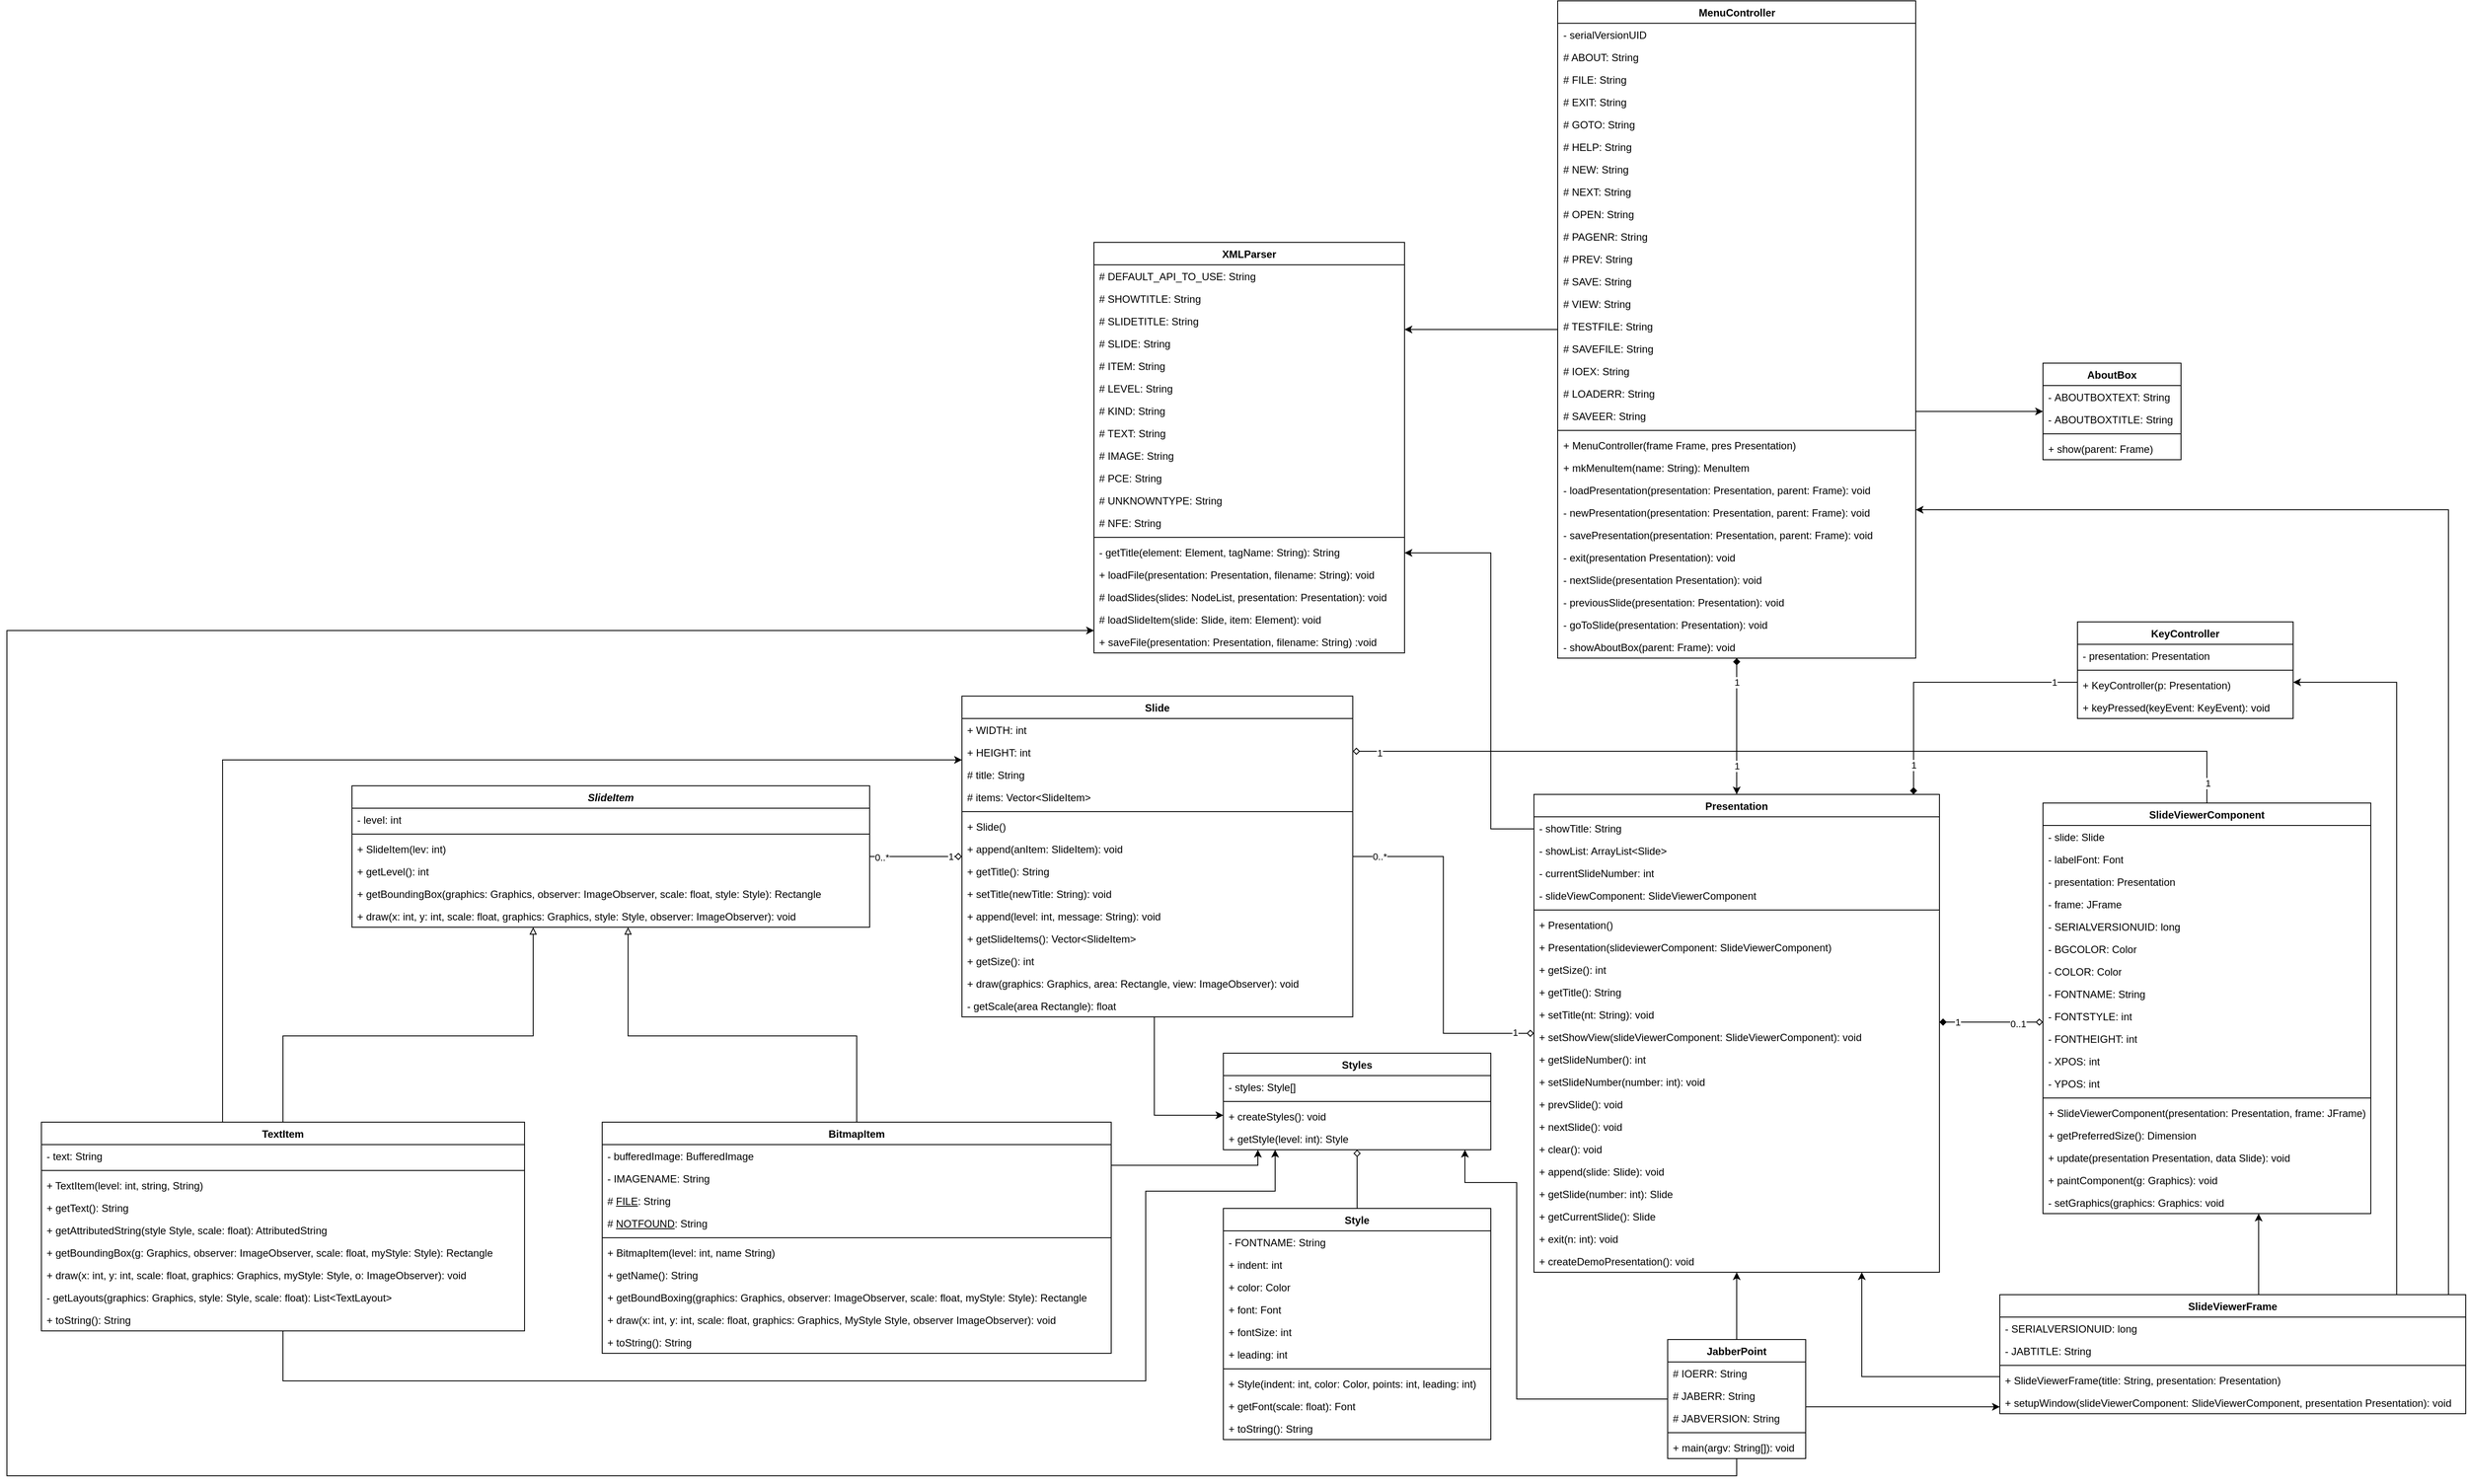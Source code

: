 <mxfile version="22.1.11" type="device">
  <diagram name="Pagina-1" id="wVrS8sFqYihohSDuX6Ce">
    <mxGraphModel dx="3754" dy="1114" grid="1" gridSize="10" guides="1" tooltips="1" connect="1" arrows="1" fold="1" page="1" pageScale="1" pageWidth="827" pageHeight="1169" background="#ffffff" math="0" shadow="0">
      <root>
        <mxCell id="0" />
        <mxCell id="1" parent="0" />
        <mxCell id="sC0HCF_YvvScXTNCDGvK-19" value="AboutBox" style="swimlane;fontStyle=1;align=center;verticalAlign=top;childLayout=stackLayout;horizontal=1;startSize=26;horizontalStack=0;resizeParent=1;resizeParentMax=0;resizeLast=0;collapsible=1;marginBottom=0;whiteSpace=wrap;html=1;" parent="1" vertex="1">
          <mxGeometry x="840" y="490" width="160" height="112" as="geometry" />
        </mxCell>
        <mxCell id="Z9nxvSWrG83MWIbH6PcV-54" value="-&amp;nbsp;ABOUTBOXTEXT: String" style="text;strokeColor=none;fillColor=none;align=left;verticalAlign=top;spacingLeft=4;spacingRight=4;overflow=hidden;rotatable=0;points=[[0,0.5],[1,0.5]];portConstraint=eastwest;whiteSpace=wrap;html=1;" parent="sC0HCF_YvvScXTNCDGvK-19" vertex="1">
          <mxGeometry y="26" width="160" height="26" as="geometry" />
        </mxCell>
        <mxCell id="Z9nxvSWrG83MWIbH6PcV-55" value="-&amp;nbsp;ABOUTBOXTITLE: String" style="text;strokeColor=none;fillColor=none;align=left;verticalAlign=top;spacingLeft=4;spacingRight=4;overflow=hidden;rotatable=0;points=[[0,0.5],[1,0.5]];portConstraint=eastwest;whiteSpace=wrap;html=1;" parent="sC0HCF_YvvScXTNCDGvK-19" vertex="1">
          <mxGeometry y="52" width="160" height="26" as="geometry" />
        </mxCell>
        <mxCell id="sC0HCF_YvvScXTNCDGvK-21" value="" style="line;strokeWidth=1;fillColor=none;align=left;verticalAlign=middle;spacingTop=-1;spacingLeft=3;spacingRight=3;rotatable=0;labelPosition=right;points=[];portConstraint=eastwest;strokeColor=inherit;" parent="sC0HCF_YvvScXTNCDGvK-19" vertex="1">
          <mxGeometry y="78" width="160" height="8" as="geometry" />
        </mxCell>
        <mxCell id="sC0HCF_YvvScXTNCDGvK-22" value="+ show(parent: Frame)" style="text;strokeColor=none;fillColor=none;align=left;verticalAlign=top;spacingLeft=4;spacingRight=4;overflow=hidden;rotatable=0;points=[[0,0.5],[1,0.5]];portConstraint=eastwest;whiteSpace=wrap;html=1;" parent="sC0HCF_YvvScXTNCDGvK-19" vertex="1">
          <mxGeometry y="86" width="160" height="26" as="geometry" />
        </mxCell>
        <mxCell id="Z9nxvSWrG83MWIbH6PcV-3" style="edgeStyle=orthogonalEdgeStyle;rounded=0;orthogonalLoop=1;jettySize=auto;html=1;endArrow=block;endFill=0;" parent="1" source="sC0HCF_YvvScXTNCDGvK-30" target="sC0HCF_YvvScXTNCDGvK-58" edge="1">
          <mxGeometry relative="1" as="geometry">
            <Array as="points">
              <mxPoint x="-535" y="1270" />
              <mxPoint x="-800" y="1270" />
            </Array>
          </mxGeometry>
        </mxCell>
        <mxCell id="Z9nxvSWrG83MWIbH6PcV-32" style="edgeStyle=orthogonalEdgeStyle;rounded=0;orthogonalLoop=1;jettySize=auto;html=1;" parent="1" source="sC0HCF_YvvScXTNCDGvK-30" target="sC0HCF_YvvScXTNCDGvK-66" edge="1">
          <mxGeometry relative="1" as="geometry">
            <Array as="points">
              <mxPoint x="-70" y="1420" />
            </Array>
          </mxGeometry>
        </mxCell>
        <mxCell id="sC0HCF_YvvScXTNCDGvK-30" value="BitmapItem" style="swimlane;fontStyle=1;align=center;verticalAlign=top;childLayout=stackLayout;horizontal=1;startSize=26;horizontalStack=0;resizeParent=1;resizeParentMax=0;resizeLast=0;collapsible=1;marginBottom=0;whiteSpace=wrap;html=1;" parent="1" vertex="1">
          <mxGeometry x="-830" y="1370" width="590" height="268" as="geometry" />
        </mxCell>
        <mxCell id="sC0HCF_YvvScXTNCDGvK-31" value="- bufferedImage: BufferedImage" style="text;strokeColor=none;fillColor=none;align=left;verticalAlign=top;spacingLeft=4;spacingRight=4;overflow=hidden;rotatable=0;points=[[0,0.5],[1,0.5]];portConstraint=eastwest;whiteSpace=wrap;html=1;" parent="sC0HCF_YvvScXTNCDGvK-30" vertex="1">
          <mxGeometry y="26" width="590" height="26" as="geometry" />
        </mxCell>
        <mxCell id="sC0HCF_YvvScXTNCDGvK-81" value="- IMAGENAME: String" style="text;strokeColor=none;fillColor=none;align=left;verticalAlign=top;spacingLeft=4;spacingRight=4;overflow=hidden;rotatable=0;points=[[0,0.5],[1,0.5]];portConstraint=eastwest;whiteSpace=wrap;html=1;" parent="sC0HCF_YvvScXTNCDGvK-30" vertex="1">
          <mxGeometry y="52" width="590" height="26" as="geometry" />
        </mxCell>
        <mxCell id="sC0HCF_YvvScXTNCDGvK-82" value="# &lt;u&gt;FILE&lt;/u&gt;: String" style="text;strokeColor=none;fillColor=none;align=left;verticalAlign=top;spacingLeft=4;spacingRight=4;overflow=hidden;rotatable=0;points=[[0,0.5],[1,0.5]];portConstraint=eastwest;whiteSpace=wrap;html=1;" parent="sC0HCF_YvvScXTNCDGvK-30" vertex="1">
          <mxGeometry y="78" width="590" height="26" as="geometry" />
        </mxCell>
        <mxCell id="sC0HCF_YvvScXTNCDGvK-83" value="# &lt;u&gt;NOTFOUND&lt;/u&gt;: String" style="text;strokeColor=none;fillColor=none;align=left;verticalAlign=top;spacingLeft=4;spacingRight=4;overflow=hidden;rotatable=0;points=[[0,0.5],[1,0.5]];portConstraint=eastwest;whiteSpace=wrap;html=1;" parent="sC0HCF_YvvScXTNCDGvK-30" vertex="1">
          <mxGeometry y="104" width="590" height="26" as="geometry" />
        </mxCell>
        <mxCell id="sC0HCF_YvvScXTNCDGvK-32" value="" style="line;strokeWidth=1;fillColor=none;align=left;verticalAlign=middle;spacingTop=-1;spacingLeft=3;spacingRight=3;rotatable=0;labelPosition=right;points=[];portConstraint=eastwest;strokeColor=inherit;" parent="sC0HCF_YvvScXTNCDGvK-30" vertex="1">
          <mxGeometry y="130" width="590" height="8" as="geometry" />
        </mxCell>
        <mxCell id="sC0HCF_YvvScXTNCDGvK-33" value="+ BitmapItem(level: int, name String)" style="text;strokeColor=none;fillColor=none;align=left;verticalAlign=top;spacingLeft=4;spacingRight=4;overflow=hidden;rotatable=0;points=[[0,0.5],[1,0.5]];portConstraint=eastwest;whiteSpace=wrap;html=1;" parent="sC0HCF_YvvScXTNCDGvK-30" vertex="1">
          <mxGeometry y="138" width="590" height="26" as="geometry" />
        </mxCell>
        <mxCell id="sC0HCF_YvvScXTNCDGvK-85" value="+ getName(): String" style="text;strokeColor=none;fillColor=none;align=left;verticalAlign=top;spacingLeft=4;spacingRight=4;overflow=hidden;rotatable=0;points=[[0,0.5],[1,0.5]];portConstraint=eastwest;whiteSpace=wrap;html=1;" parent="sC0HCF_YvvScXTNCDGvK-30" vertex="1">
          <mxGeometry y="164" width="590" height="26" as="geometry" />
        </mxCell>
        <mxCell id="sC0HCF_YvvScXTNCDGvK-86" value="+ getBoundBoxing(graphics: Graphics, observer: ImageObserver, scale: float, myStyle: Style): Rectangle" style="text;strokeColor=none;fillColor=none;align=left;verticalAlign=top;spacingLeft=4;spacingRight=4;overflow=hidden;rotatable=0;points=[[0,0.5],[1,0.5]];portConstraint=eastwest;whiteSpace=wrap;html=1;" parent="sC0HCF_YvvScXTNCDGvK-30" vertex="1">
          <mxGeometry y="190" width="590" height="26" as="geometry" />
        </mxCell>
        <mxCell id="sC0HCF_YvvScXTNCDGvK-87" value="+ draw(x: int, y: int, scale: float, graphics: Graphics, MyStyle Style, observer ImageObserver): void" style="text;strokeColor=none;fillColor=none;align=left;verticalAlign=top;spacingLeft=4;spacingRight=4;overflow=hidden;rotatable=0;points=[[0,0.5],[1,0.5]];portConstraint=eastwest;whiteSpace=wrap;html=1;" parent="sC0HCF_YvvScXTNCDGvK-30" vertex="1">
          <mxGeometry y="216" width="590" height="26" as="geometry" />
        </mxCell>
        <mxCell id="sC0HCF_YvvScXTNCDGvK-88" value="+ toString(): String" style="text;strokeColor=none;fillColor=none;align=left;verticalAlign=top;spacingLeft=4;spacingRight=4;overflow=hidden;rotatable=0;points=[[0,0.5],[1,0.5]];portConstraint=eastwest;whiteSpace=wrap;html=1;" parent="sC0HCF_YvvScXTNCDGvK-30" vertex="1">
          <mxGeometry y="242" width="590" height="26" as="geometry" />
        </mxCell>
        <mxCell id="Z9nxvSWrG83MWIbH6PcV-25" style="edgeStyle=orthogonalEdgeStyle;rounded=0;orthogonalLoop=1;jettySize=auto;html=1;" parent="1" source="sC0HCF_YvvScXTNCDGvK-38" target="sC0HCF_YvvScXTNCDGvK-66" edge="1">
          <mxGeometry relative="1" as="geometry">
            <Array as="points">
              <mxPoint x="230" y="1691" />
              <mxPoint x="230" y="1440" />
              <mxPoint x="170" y="1440" />
            </Array>
          </mxGeometry>
        </mxCell>
        <mxCell id="Z9nxvSWrG83MWIbH6PcV-26" style="edgeStyle=orthogonalEdgeStyle;rounded=0;orthogonalLoop=1;jettySize=auto;html=1;" parent="1" source="sC0HCF_YvvScXTNCDGvK-38" target="sC0HCF_YvvScXTNCDGvK-50" edge="1">
          <mxGeometry relative="1" as="geometry" />
        </mxCell>
        <mxCell id="Z9nxvSWrG83MWIbH6PcV-27" style="edgeStyle=orthogonalEdgeStyle;rounded=0;orthogonalLoop=1;jettySize=auto;html=1;" parent="1" source="sC0HCF_YvvScXTNCDGvK-38" target="sC0HCF_YvvScXTNCDGvK-162" edge="1">
          <mxGeometry relative="1" as="geometry">
            <Array as="points">
              <mxPoint x="650" y="1700" />
              <mxPoint x="650" y="1700" />
            </Array>
          </mxGeometry>
        </mxCell>
        <mxCell id="Z9nxvSWrG83MWIbH6PcV-29" style="edgeStyle=orthogonalEdgeStyle;rounded=0;orthogonalLoop=1;jettySize=auto;html=1;" parent="1" source="sC0HCF_YvvScXTNCDGvK-38" target="sC0HCF_YvvScXTNCDGvK-74" edge="1">
          <mxGeometry relative="1" as="geometry">
            <Array as="points">
              <mxPoint x="485" y="1780" />
              <mxPoint x="-1520" y="1780" />
              <mxPoint x="-1520" y="800" />
            </Array>
          </mxGeometry>
        </mxCell>
        <mxCell id="sC0HCF_YvvScXTNCDGvK-38" value="JabberPoint" style="swimlane;fontStyle=1;align=center;verticalAlign=top;childLayout=stackLayout;horizontal=1;startSize=26;horizontalStack=0;resizeParent=1;resizeParentMax=0;resizeLast=0;collapsible=1;marginBottom=0;whiteSpace=wrap;html=1;" parent="1" vertex="1">
          <mxGeometry x="405" y="1622" width="160" height="138" as="geometry" />
        </mxCell>
        <mxCell id="sC0HCF_YvvScXTNCDGvK-39" value="# IOERR: String" style="text;strokeColor=none;fillColor=none;align=left;verticalAlign=top;spacingLeft=4;spacingRight=4;overflow=hidden;rotatable=0;points=[[0,0.5],[1,0.5]];portConstraint=eastwest;whiteSpace=wrap;html=1;" parent="sC0HCF_YvvScXTNCDGvK-38" vertex="1">
          <mxGeometry y="26" width="160" height="26" as="geometry" />
        </mxCell>
        <mxCell id="sC0HCF_YvvScXTNCDGvK-90" value="# JABERR: String" style="text;strokeColor=none;fillColor=none;align=left;verticalAlign=top;spacingLeft=4;spacingRight=4;overflow=hidden;rotatable=0;points=[[0,0.5],[1,0.5]];portConstraint=eastwest;whiteSpace=wrap;html=1;" parent="sC0HCF_YvvScXTNCDGvK-38" vertex="1">
          <mxGeometry y="52" width="160" height="26" as="geometry" />
        </mxCell>
        <mxCell id="sC0HCF_YvvScXTNCDGvK-91" value="# JABVERSION: String" style="text;strokeColor=none;fillColor=none;align=left;verticalAlign=top;spacingLeft=4;spacingRight=4;overflow=hidden;rotatable=0;points=[[0,0.5],[1,0.5]];portConstraint=eastwest;whiteSpace=wrap;html=1;" parent="sC0HCF_YvvScXTNCDGvK-38" vertex="1">
          <mxGeometry y="78" width="160" height="26" as="geometry" />
        </mxCell>
        <mxCell id="sC0HCF_YvvScXTNCDGvK-40" value="" style="line;strokeWidth=1;fillColor=none;align=left;verticalAlign=middle;spacingTop=-1;spacingLeft=3;spacingRight=3;rotatable=0;labelPosition=right;points=[];portConstraint=eastwest;strokeColor=inherit;" parent="sC0HCF_YvvScXTNCDGvK-38" vertex="1">
          <mxGeometry y="104" width="160" height="8" as="geometry" />
        </mxCell>
        <mxCell id="sC0HCF_YvvScXTNCDGvK-41" value="+ main(argv: String[]): void" style="text;strokeColor=none;fillColor=none;align=left;verticalAlign=top;spacingLeft=4;spacingRight=4;overflow=hidden;rotatable=0;points=[[0,0.5],[1,0.5]];portConstraint=eastwest;whiteSpace=wrap;html=1;" parent="sC0HCF_YvvScXTNCDGvK-38" vertex="1">
          <mxGeometry y="112" width="160" height="26" as="geometry" />
        </mxCell>
        <mxCell id="Z9nxvSWrG83MWIbH6PcV-41" style="edgeStyle=orthogonalEdgeStyle;rounded=0;orthogonalLoop=1;jettySize=auto;html=1;endArrow=diamond;endFill=1;startArrow=none;startFill=0;" parent="1" source="sC0HCF_YvvScXTNCDGvK-42" target="sC0HCF_YvvScXTNCDGvK-50" edge="1">
          <mxGeometry relative="1" as="geometry">
            <Array as="points">
              <mxPoint x="690" y="860" />
            </Array>
          </mxGeometry>
        </mxCell>
        <mxCell id="Z9nxvSWrG83MWIbH6PcV-42" value="1" style="edgeLabel;html=1;align=center;verticalAlign=middle;resizable=0;points=[];" parent="Z9nxvSWrG83MWIbH6PcV-41" vertex="1" connectable="0">
          <mxGeometry x="0.788" relative="1" as="geometry">
            <mxPoint as="offset" />
          </mxGeometry>
        </mxCell>
        <mxCell id="Z9nxvSWrG83MWIbH6PcV-43" value="1" style="edgeLabel;html=1;align=center;verticalAlign=middle;resizable=0;points=[];" parent="Z9nxvSWrG83MWIbH6PcV-41" vertex="1" connectable="0">
          <mxGeometry x="-0.831" relative="1" as="geometry">
            <mxPoint as="offset" />
          </mxGeometry>
        </mxCell>
        <mxCell id="sC0HCF_YvvScXTNCDGvK-42" value="KeyController" style="swimlane;fontStyle=1;align=center;verticalAlign=top;childLayout=stackLayout;horizontal=1;startSize=26;horizontalStack=0;resizeParent=1;resizeParentMax=0;resizeLast=0;collapsible=1;marginBottom=0;whiteSpace=wrap;html=1;" parent="1" vertex="1">
          <mxGeometry x="880" y="790" width="250" height="112" as="geometry" />
        </mxCell>
        <mxCell id="sC0HCF_YvvScXTNCDGvK-43" value="- presentation: Presentation" style="text;strokeColor=none;fillColor=none;align=left;verticalAlign=top;spacingLeft=4;spacingRight=4;overflow=hidden;rotatable=0;points=[[0,0.5],[1,0.5]];portConstraint=eastwest;whiteSpace=wrap;html=1;" parent="sC0HCF_YvvScXTNCDGvK-42" vertex="1">
          <mxGeometry y="26" width="250" height="26" as="geometry" />
        </mxCell>
        <mxCell id="sC0HCF_YvvScXTNCDGvK-44" value="" style="line;strokeWidth=1;fillColor=none;align=left;verticalAlign=middle;spacingTop=-1;spacingLeft=3;spacingRight=3;rotatable=0;labelPosition=right;points=[];portConstraint=eastwest;strokeColor=inherit;" parent="sC0HCF_YvvScXTNCDGvK-42" vertex="1">
          <mxGeometry y="52" width="250" height="8" as="geometry" />
        </mxCell>
        <mxCell id="sC0HCF_YvvScXTNCDGvK-45" value="+ KeyController(p: Presentation)" style="text;strokeColor=none;fillColor=none;align=left;verticalAlign=top;spacingLeft=4;spacingRight=4;overflow=hidden;rotatable=0;points=[[0,0.5],[1,0.5]];portConstraint=eastwest;whiteSpace=wrap;html=1;" parent="sC0HCF_YvvScXTNCDGvK-42" vertex="1">
          <mxGeometry y="60" width="250" height="26" as="geometry" />
        </mxCell>
        <mxCell id="sC0HCF_YvvScXTNCDGvK-92" value="+ keyPressed(keyEvent: KeyEvent): void" style="text;strokeColor=none;fillColor=none;align=left;verticalAlign=top;spacingLeft=4;spacingRight=4;overflow=hidden;rotatable=0;points=[[0,0.5],[1,0.5]];portConstraint=eastwest;whiteSpace=wrap;html=1;" parent="sC0HCF_YvvScXTNCDGvK-42" vertex="1">
          <mxGeometry y="86" width="250" height="26" as="geometry" />
        </mxCell>
        <mxCell id="Z9nxvSWrG83MWIbH6PcV-13" style="edgeStyle=orthogonalEdgeStyle;rounded=0;orthogonalLoop=1;jettySize=auto;html=1;" parent="1" source="sC0HCF_YvvScXTNCDGvK-46" target="sC0HCF_YvvScXTNCDGvK-74" edge="1">
          <mxGeometry relative="1" as="geometry">
            <Array as="points">
              <mxPoint x="-140" y="660" />
              <mxPoint x="-140" y="660" />
            </Array>
          </mxGeometry>
        </mxCell>
        <mxCell id="Z9nxvSWrG83MWIbH6PcV-31" style="edgeStyle=orthogonalEdgeStyle;rounded=0;orthogonalLoop=1;jettySize=auto;html=1;" parent="1" source="sC0HCF_YvvScXTNCDGvK-46" target="sC0HCF_YvvScXTNCDGvK-19" edge="1">
          <mxGeometry relative="1" as="geometry">
            <Array as="points">
              <mxPoint x="740" y="546" />
              <mxPoint x="740" y="546" />
            </Array>
          </mxGeometry>
        </mxCell>
        <mxCell id="sC0HCF_YvvScXTNCDGvK-46" value="MenuController" style="swimlane;fontStyle=1;align=center;verticalAlign=top;childLayout=stackLayout;horizontal=1;startSize=26;horizontalStack=0;resizeParent=1;resizeParentMax=0;resizeLast=0;collapsible=1;marginBottom=0;whiteSpace=wrap;html=1;" parent="1" vertex="1">
          <mxGeometry x="277.5" y="70" width="415" height="762" as="geometry" />
        </mxCell>
        <mxCell id="sC0HCF_YvvScXTNCDGvK-103" value="- serialVersionUID" style="text;strokeColor=none;fillColor=none;align=left;verticalAlign=top;spacingLeft=4;spacingRight=4;overflow=hidden;rotatable=0;points=[[0,0.5],[1,0.5]];portConstraint=eastwest;whiteSpace=wrap;html=1;" parent="sC0HCF_YvvScXTNCDGvK-46" vertex="1">
          <mxGeometry y="26" width="415" height="26" as="geometry" />
        </mxCell>
        <mxCell id="sC0HCF_YvvScXTNCDGvK-100" value="# ABOUT: String" style="text;strokeColor=none;fillColor=none;align=left;verticalAlign=top;spacingLeft=4;spacingRight=4;overflow=hidden;rotatable=0;points=[[0,0.5],[1,0.5]];portConstraint=eastwest;whiteSpace=wrap;html=1;" parent="sC0HCF_YvvScXTNCDGvK-46" vertex="1">
          <mxGeometry y="52" width="415" height="26" as="geometry" />
        </mxCell>
        <mxCell id="sC0HCF_YvvScXTNCDGvK-99" value="# FILE: String" style="text;strokeColor=none;fillColor=none;align=left;verticalAlign=top;spacingLeft=4;spacingRight=4;overflow=hidden;rotatable=0;points=[[0,0.5],[1,0.5]];portConstraint=eastwest;whiteSpace=wrap;html=1;" parent="sC0HCF_YvvScXTNCDGvK-46" vertex="1">
          <mxGeometry y="78" width="415" height="26" as="geometry" />
        </mxCell>
        <mxCell id="sC0HCF_YvvScXTNCDGvK-98" value="# EXIT: String" style="text;strokeColor=none;fillColor=none;align=left;verticalAlign=top;spacingLeft=4;spacingRight=4;overflow=hidden;rotatable=0;points=[[0,0.5],[1,0.5]];portConstraint=eastwest;whiteSpace=wrap;html=1;" parent="sC0HCF_YvvScXTNCDGvK-46" vertex="1">
          <mxGeometry y="104" width="415" height="26" as="geometry" />
        </mxCell>
        <mxCell id="sC0HCF_YvvScXTNCDGvK-97" value="# GOTO: String" style="text;strokeColor=none;fillColor=none;align=left;verticalAlign=top;spacingLeft=4;spacingRight=4;overflow=hidden;rotatable=0;points=[[0,0.5],[1,0.5]];portConstraint=eastwest;whiteSpace=wrap;html=1;" parent="sC0HCF_YvvScXTNCDGvK-46" vertex="1">
          <mxGeometry y="130" width="415" height="26" as="geometry" />
        </mxCell>
        <mxCell id="sC0HCF_YvvScXTNCDGvK-96" value="# HELP: String" style="text;strokeColor=none;fillColor=none;align=left;verticalAlign=top;spacingLeft=4;spacingRight=4;overflow=hidden;rotatable=0;points=[[0,0.5],[1,0.5]];portConstraint=eastwest;whiteSpace=wrap;html=1;" parent="sC0HCF_YvvScXTNCDGvK-46" vertex="1">
          <mxGeometry y="156" width="415" height="26" as="geometry" />
        </mxCell>
        <mxCell id="sC0HCF_YvvScXTNCDGvK-95" value="# NEW: String" style="text;strokeColor=none;fillColor=none;align=left;verticalAlign=top;spacingLeft=4;spacingRight=4;overflow=hidden;rotatable=0;points=[[0,0.5],[1,0.5]];portConstraint=eastwest;whiteSpace=wrap;html=1;" parent="sC0HCF_YvvScXTNCDGvK-46" vertex="1">
          <mxGeometry y="182" width="415" height="26" as="geometry" />
        </mxCell>
        <mxCell id="sC0HCF_YvvScXTNCDGvK-94" value="# NEXT: String" style="text;strokeColor=none;fillColor=none;align=left;verticalAlign=top;spacingLeft=4;spacingRight=4;overflow=hidden;rotatable=0;points=[[0,0.5],[1,0.5]];portConstraint=eastwest;whiteSpace=wrap;html=1;" parent="sC0HCF_YvvScXTNCDGvK-46" vertex="1">
          <mxGeometry y="208" width="415" height="26" as="geometry" />
        </mxCell>
        <mxCell id="sC0HCF_YvvScXTNCDGvK-93" value="# OPEN: String" style="text;strokeColor=none;fillColor=none;align=left;verticalAlign=top;spacingLeft=4;spacingRight=4;overflow=hidden;rotatable=0;points=[[0,0.5],[1,0.5]];portConstraint=eastwest;whiteSpace=wrap;html=1;" parent="sC0HCF_YvvScXTNCDGvK-46" vertex="1">
          <mxGeometry y="234" width="415" height="26" as="geometry" />
        </mxCell>
        <mxCell id="sC0HCF_YvvScXTNCDGvK-102" value="# PAGENR: String" style="text;strokeColor=none;fillColor=none;align=left;verticalAlign=top;spacingLeft=4;spacingRight=4;overflow=hidden;rotatable=0;points=[[0,0.5],[1,0.5]];portConstraint=eastwest;whiteSpace=wrap;html=1;" parent="sC0HCF_YvvScXTNCDGvK-46" vertex="1">
          <mxGeometry y="260" width="415" height="26" as="geometry" />
        </mxCell>
        <mxCell id="sC0HCF_YvvScXTNCDGvK-111" value="# PREV: String" style="text;strokeColor=none;fillColor=none;align=left;verticalAlign=top;spacingLeft=4;spacingRight=4;overflow=hidden;rotatable=0;points=[[0,0.5],[1,0.5]];portConstraint=eastwest;whiteSpace=wrap;html=1;" parent="sC0HCF_YvvScXTNCDGvK-46" vertex="1">
          <mxGeometry y="286" width="415" height="26" as="geometry" />
        </mxCell>
        <mxCell id="sC0HCF_YvvScXTNCDGvK-110" value="# SAVE: String" style="text;strokeColor=none;fillColor=none;align=left;verticalAlign=top;spacingLeft=4;spacingRight=4;overflow=hidden;rotatable=0;points=[[0,0.5],[1,0.5]];portConstraint=eastwest;whiteSpace=wrap;html=1;" parent="sC0HCF_YvvScXTNCDGvK-46" vertex="1">
          <mxGeometry y="312" width="415" height="26" as="geometry" />
        </mxCell>
        <mxCell id="sC0HCF_YvvScXTNCDGvK-109" value="# VIEW: String" style="text;strokeColor=none;fillColor=none;align=left;verticalAlign=top;spacingLeft=4;spacingRight=4;overflow=hidden;rotatable=0;points=[[0,0.5],[1,0.5]];portConstraint=eastwest;whiteSpace=wrap;html=1;" parent="sC0HCF_YvvScXTNCDGvK-46" vertex="1">
          <mxGeometry y="338" width="415" height="26" as="geometry" />
        </mxCell>
        <mxCell id="sC0HCF_YvvScXTNCDGvK-107" value="# TESTFILE: String" style="text;strokeColor=none;fillColor=none;align=left;verticalAlign=top;spacingLeft=4;spacingRight=4;overflow=hidden;rotatable=0;points=[[0,0.5],[1,0.5]];portConstraint=eastwest;whiteSpace=wrap;html=1;" parent="sC0HCF_YvvScXTNCDGvK-46" vertex="1">
          <mxGeometry y="364" width="415" height="26" as="geometry" />
        </mxCell>
        <mxCell id="sC0HCF_YvvScXTNCDGvK-108" value="# SAVEFILE: String" style="text;strokeColor=none;fillColor=none;align=left;verticalAlign=top;spacingLeft=4;spacingRight=4;overflow=hidden;rotatable=0;points=[[0,0.5],[1,0.5]];portConstraint=eastwest;whiteSpace=wrap;html=1;" parent="sC0HCF_YvvScXTNCDGvK-46" vertex="1">
          <mxGeometry y="390" width="415" height="26" as="geometry" />
        </mxCell>
        <mxCell id="sC0HCF_YvvScXTNCDGvK-106" value="# IOEX: String" style="text;strokeColor=none;fillColor=none;align=left;verticalAlign=top;spacingLeft=4;spacingRight=4;overflow=hidden;rotatable=0;points=[[0,0.5],[1,0.5]];portConstraint=eastwest;whiteSpace=wrap;html=1;" parent="sC0HCF_YvvScXTNCDGvK-46" vertex="1">
          <mxGeometry y="416" width="415" height="26" as="geometry" />
        </mxCell>
        <mxCell id="sC0HCF_YvvScXTNCDGvK-105" value="# LOADERR: String" style="text;strokeColor=none;fillColor=none;align=left;verticalAlign=top;spacingLeft=4;spacingRight=4;overflow=hidden;rotatable=0;points=[[0,0.5],[1,0.5]];portConstraint=eastwest;whiteSpace=wrap;html=1;" parent="sC0HCF_YvvScXTNCDGvK-46" vertex="1">
          <mxGeometry y="442" width="415" height="26" as="geometry" />
        </mxCell>
        <mxCell id="sC0HCF_YvvScXTNCDGvK-104" value="# SAVEER: String" style="text;strokeColor=none;fillColor=none;align=left;verticalAlign=top;spacingLeft=4;spacingRight=4;overflow=hidden;rotatable=0;points=[[0,0.5],[1,0.5]];portConstraint=eastwest;whiteSpace=wrap;html=1;" parent="sC0HCF_YvvScXTNCDGvK-46" vertex="1">
          <mxGeometry y="468" width="415" height="26" as="geometry" />
        </mxCell>
        <mxCell id="sC0HCF_YvvScXTNCDGvK-48" value="" style="line;strokeWidth=1;fillColor=none;align=left;verticalAlign=middle;spacingTop=-1;spacingLeft=3;spacingRight=3;rotatable=0;labelPosition=right;points=[];portConstraint=eastwest;strokeColor=inherit;" parent="sC0HCF_YvvScXTNCDGvK-46" vertex="1">
          <mxGeometry y="494" width="415" height="8" as="geometry" />
        </mxCell>
        <mxCell id="sC0HCF_YvvScXTNCDGvK-49" value="+ MenuController(frame Frame, pres Presentation)" style="text;strokeColor=none;fillColor=none;align=left;verticalAlign=top;spacingLeft=4;spacingRight=4;overflow=hidden;rotatable=0;points=[[0,0.5],[1,0.5]];portConstraint=eastwest;whiteSpace=wrap;html=1;" parent="sC0HCF_YvvScXTNCDGvK-46" vertex="1">
          <mxGeometry y="502" width="415" height="26" as="geometry" />
        </mxCell>
        <mxCell id="sC0HCF_YvvScXTNCDGvK-112" value="+ mkMenuItem(name: String): MenuItem" style="text;strokeColor=none;fillColor=none;align=left;verticalAlign=top;spacingLeft=4;spacingRight=4;overflow=hidden;rotatable=0;points=[[0,0.5],[1,0.5]];portConstraint=eastwest;whiteSpace=wrap;html=1;" parent="sC0HCF_YvvScXTNCDGvK-46" vertex="1">
          <mxGeometry y="528" width="415" height="26" as="geometry" />
        </mxCell>
        <mxCell id="Z9nxvSWrG83MWIbH6PcV-56" value="- loadPresentation(presentation: Presentation, parent: Frame): void" style="text;strokeColor=none;fillColor=none;align=left;verticalAlign=top;spacingLeft=4;spacingRight=4;overflow=hidden;rotatable=0;points=[[0,0.5],[1,0.5]];portConstraint=eastwest;whiteSpace=wrap;html=1;" parent="sC0HCF_YvvScXTNCDGvK-46" vertex="1">
          <mxGeometry y="554" width="415" height="26" as="geometry" />
        </mxCell>
        <mxCell id="Z9nxvSWrG83MWIbH6PcV-57" value="- newPresentation(presentation: Presentation, parent: Frame): void" style="text;strokeColor=none;fillColor=none;align=left;verticalAlign=top;spacingLeft=4;spacingRight=4;overflow=hidden;rotatable=0;points=[[0,0.5],[1,0.5]];portConstraint=eastwest;whiteSpace=wrap;html=1;" parent="sC0HCF_YvvScXTNCDGvK-46" vertex="1">
          <mxGeometry y="580" width="415" height="26" as="geometry" />
        </mxCell>
        <mxCell id="Z9nxvSWrG83MWIbH6PcV-58" value="- savePresentation(presentation: Presentation, parent: Frame): void" style="text;strokeColor=none;fillColor=none;align=left;verticalAlign=top;spacingLeft=4;spacingRight=4;overflow=hidden;rotatable=0;points=[[0,0.5],[1,0.5]];portConstraint=eastwest;whiteSpace=wrap;html=1;" parent="sC0HCF_YvvScXTNCDGvK-46" vertex="1">
          <mxGeometry y="606" width="415" height="26" as="geometry" />
        </mxCell>
        <mxCell id="Z9nxvSWrG83MWIbH6PcV-59" value="- exit(presentation Presentation): void" style="text;strokeColor=none;fillColor=none;align=left;verticalAlign=top;spacingLeft=4;spacingRight=4;overflow=hidden;rotatable=0;points=[[0,0.5],[1,0.5]];portConstraint=eastwest;whiteSpace=wrap;html=1;" parent="sC0HCF_YvvScXTNCDGvK-46" vertex="1">
          <mxGeometry y="632" width="415" height="26" as="geometry" />
        </mxCell>
        <mxCell id="Z9nxvSWrG83MWIbH6PcV-60" value="- nextSlide(presentation Presentation): void" style="text;strokeColor=none;fillColor=none;align=left;verticalAlign=top;spacingLeft=4;spacingRight=4;overflow=hidden;rotatable=0;points=[[0,0.5],[1,0.5]];portConstraint=eastwest;whiteSpace=wrap;html=1;" parent="sC0HCF_YvvScXTNCDGvK-46" vertex="1">
          <mxGeometry y="658" width="415" height="26" as="geometry" />
        </mxCell>
        <mxCell id="Z9nxvSWrG83MWIbH6PcV-61" value="- previousSlide(presentation: Presentation): void" style="text;strokeColor=none;fillColor=none;align=left;verticalAlign=top;spacingLeft=4;spacingRight=4;overflow=hidden;rotatable=0;points=[[0,0.5],[1,0.5]];portConstraint=eastwest;whiteSpace=wrap;html=1;" parent="sC0HCF_YvvScXTNCDGvK-46" vertex="1">
          <mxGeometry y="684" width="415" height="26" as="geometry" />
        </mxCell>
        <mxCell id="Z9nxvSWrG83MWIbH6PcV-62" value="- goToSlide(presentation: Presentation): void" style="text;strokeColor=none;fillColor=none;align=left;verticalAlign=top;spacingLeft=4;spacingRight=4;overflow=hidden;rotatable=0;points=[[0,0.5],[1,0.5]];portConstraint=eastwest;whiteSpace=wrap;html=1;" parent="sC0HCF_YvvScXTNCDGvK-46" vertex="1">
          <mxGeometry y="710" width="415" height="26" as="geometry" />
        </mxCell>
        <mxCell id="Z9nxvSWrG83MWIbH6PcV-63" value="- showAboutBox(parent: Frame): void" style="text;strokeColor=none;fillColor=none;align=left;verticalAlign=top;spacingLeft=4;spacingRight=4;overflow=hidden;rotatable=0;points=[[0,0.5],[1,0.5]];portConstraint=eastwest;whiteSpace=wrap;html=1;" parent="sC0HCF_YvvScXTNCDGvK-46" vertex="1">
          <mxGeometry y="736" width="415" height="26" as="geometry" />
        </mxCell>
        <mxCell id="Z9nxvSWrG83MWIbH6PcV-11" value="1" style="edgeStyle=orthogonalEdgeStyle;rounded=0;orthogonalLoop=1;jettySize=auto;html=1;startArrow=classic;startFill=1;endArrow=diamond;endFill=1;" parent="1" source="sC0HCF_YvvScXTNCDGvK-50" target="sC0HCF_YvvScXTNCDGvK-46" edge="1">
          <mxGeometry x="-0.575" relative="1" as="geometry">
            <mxPoint as="offset" />
          </mxGeometry>
        </mxCell>
        <mxCell id="Z9nxvSWrG83MWIbH6PcV-48" value="1" style="edgeLabel;html=1;align=center;verticalAlign=middle;resizable=0;points=[];" parent="Z9nxvSWrG83MWIbH6PcV-11" vertex="1" connectable="0">
          <mxGeometry x="0.646" relative="1" as="geometry">
            <mxPoint as="offset" />
          </mxGeometry>
        </mxCell>
        <mxCell id="Z9nxvSWrG83MWIbH6PcV-52" style="edgeStyle=orthogonalEdgeStyle;rounded=0;orthogonalLoop=1;jettySize=auto;html=1;" parent="1" source="sC0HCF_YvvScXTNCDGvK-50" target="sC0HCF_YvvScXTNCDGvK-74" edge="1">
          <mxGeometry relative="1" as="geometry">
            <Array as="points">
              <mxPoint x="200" y="1030" />
              <mxPoint x="200" y="710" />
            </Array>
          </mxGeometry>
        </mxCell>
        <mxCell id="sC0HCF_YvvScXTNCDGvK-50" value="Presentation" style="swimlane;fontStyle=1;align=center;verticalAlign=top;childLayout=stackLayout;horizontal=1;startSize=26;horizontalStack=0;resizeParent=1;resizeParentMax=0;resizeLast=0;collapsible=1;marginBottom=0;whiteSpace=wrap;html=1;" parent="1" vertex="1">
          <mxGeometry x="250" y="990" width="470" height="554" as="geometry" />
        </mxCell>
        <mxCell id="sC0HCF_YvvScXTNCDGvK-51" value="- showTitle: String" style="text;strokeColor=none;fillColor=none;align=left;verticalAlign=top;spacingLeft=4;spacingRight=4;overflow=hidden;rotatable=0;points=[[0,0.5],[1,0.5]];portConstraint=eastwest;whiteSpace=wrap;html=1;" parent="sC0HCF_YvvScXTNCDGvK-50" vertex="1">
          <mxGeometry y="26" width="470" height="26" as="geometry" />
        </mxCell>
        <mxCell id="sC0HCF_YvvScXTNCDGvK-114" value="- showList: ArrayList&amp;lt;Slide&amp;gt;" style="text;strokeColor=none;fillColor=none;align=left;verticalAlign=top;spacingLeft=4;spacingRight=4;overflow=hidden;rotatable=0;points=[[0,0.5],[1,0.5]];portConstraint=eastwest;whiteSpace=wrap;html=1;" parent="sC0HCF_YvvScXTNCDGvK-50" vertex="1">
          <mxGeometry y="52" width="470" height="26" as="geometry" />
        </mxCell>
        <mxCell id="sC0HCF_YvvScXTNCDGvK-116" value="- currentSlideNumber: int" style="text;strokeColor=none;fillColor=none;align=left;verticalAlign=top;spacingLeft=4;spacingRight=4;overflow=hidden;rotatable=0;points=[[0,0.5],[1,0.5]];portConstraint=eastwest;whiteSpace=wrap;html=1;" parent="sC0HCF_YvvScXTNCDGvK-50" vertex="1">
          <mxGeometry y="78" width="470" height="26" as="geometry" />
        </mxCell>
        <mxCell id="sC0HCF_YvvScXTNCDGvK-115" value="- slideViewComponent: SlideViewerComponent" style="text;strokeColor=none;fillColor=none;align=left;verticalAlign=top;spacingLeft=4;spacingRight=4;overflow=hidden;rotatable=0;points=[[0,0.5],[1,0.5]];portConstraint=eastwest;whiteSpace=wrap;html=1;" parent="sC0HCF_YvvScXTNCDGvK-50" vertex="1">
          <mxGeometry y="104" width="470" height="26" as="geometry" />
        </mxCell>
        <mxCell id="sC0HCF_YvvScXTNCDGvK-52" value="" style="line;strokeWidth=1;fillColor=none;align=left;verticalAlign=middle;spacingTop=-1;spacingLeft=3;spacingRight=3;rotatable=0;labelPosition=right;points=[];portConstraint=eastwest;strokeColor=inherit;" parent="sC0HCF_YvvScXTNCDGvK-50" vertex="1">
          <mxGeometry y="130" width="470" height="8" as="geometry" />
        </mxCell>
        <mxCell id="sC0HCF_YvvScXTNCDGvK-53" value="+ Presentation()" style="text;strokeColor=none;fillColor=none;align=left;verticalAlign=top;spacingLeft=4;spacingRight=4;overflow=hidden;rotatable=0;points=[[0,0.5],[1,0.5]];portConstraint=eastwest;whiteSpace=wrap;html=1;" parent="sC0HCF_YvvScXTNCDGvK-50" vertex="1">
          <mxGeometry y="138" width="470" height="26" as="geometry" />
        </mxCell>
        <mxCell id="sC0HCF_YvvScXTNCDGvK-117" value="+ Presentation(slideviewerComponent: SlideViewerComponent)" style="text;strokeColor=none;fillColor=none;align=left;verticalAlign=top;spacingLeft=4;spacingRight=4;overflow=hidden;rotatable=0;points=[[0,0.5],[1,0.5]];portConstraint=eastwest;whiteSpace=wrap;html=1;" parent="sC0HCF_YvvScXTNCDGvK-50" vertex="1">
          <mxGeometry y="164" width="470" height="26" as="geometry" />
        </mxCell>
        <mxCell id="sC0HCF_YvvScXTNCDGvK-118" value="+ getSize(): int" style="text;strokeColor=none;fillColor=none;align=left;verticalAlign=top;spacingLeft=4;spacingRight=4;overflow=hidden;rotatable=0;points=[[0,0.5],[1,0.5]];portConstraint=eastwest;whiteSpace=wrap;html=1;" parent="sC0HCF_YvvScXTNCDGvK-50" vertex="1">
          <mxGeometry y="190" width="470" height="26" as="geometry" />
        </mxCell>
        <mxCell id="sC0HCF_YvvScXTNCDGvK-119" value="+ getTitle(): String" style="text;strokeColor=none;fillColor=none;align=left;verticalAlign=top;spacingLeft=4;spacingRight=4;overflow=hidden;rotatable=0;points=[[0,0.5],[1,0.5]];portConstraint=eastwest;whiteSpace=wrap;html=1;" parent="sC0HCF_YvvScXTNCDGvK-50" vertex="1">
          <mxGeometry y="216" width="470" height="26" as="geometry" />
        </mxCell>
        <mxCell id="sC0HCF_YvvScXTNCDGvK-120" value="+ setTitle(nt: String): void" style="text;strokeColor=none;fillColor=none;align=left;verticalAlign=top;spacingLeft=4;spacingRight=4;overflow=hidden;rotatable=0;points=[[0,0.5],[1,0.5]];portConstraint=eastwest;whiteSpace=wrap;html=1;" parent="sC0HCF_YvvScXTNCDGvK-50" vertex="1">
          <mxGeometry y="242" width="470" height="26" as="geometry" />
        </mxCell>
        <mxCell id="sC0HCF_YvvScXTNCDGvK-121" value="+ setShowView(slideViewerComponent: SlideViewerComponent): void" style="text;strokeColor=none;fillColor=none;align=left;verticalAlign=top;spacingLeft=4;spacingRight=4;overflow=hidden;rotatable=0;points=[[0,0.5],[1,0.5]];portConstraint=eastwest;whiteSpace=wrap;html=1;" parent="sC0HCF_YvvScXTNCDGvK-50" vertex="1">
          <mxGeometry y="268" width="470" height="26" as="geometry" />
        </mxCell>
        <mxCell id="sC0HCF_YvvScXTNCDGvK-122" value="+ getSlideNumber(): int" style="text;strokeColor=none;fillColor=none;align=left;verticalAlign=top;spacingLeft=4;spacingRight=4;overflow=hidden;rotatable=0;points=[[0,0.5],[1,0.5]];portConstraint=eastwest;whiteSpace=wrap;html=1;" parent="sC0HCF_YvvScXTNCDGvK-50" vertex="1">
          <mxGeometry y="294" width="470" height="26" as="geometry" />
        </mxCell>
        <mxCell id="sC0HCF_YvvScXTNCDGvK-123" value="+ setSlideNumber(number: int): void" style="text;strokeColor=none;fillColor=none;align=left;verticalAlign=top;spacingLeft=4;spacingRight=4;overflow=hidden;rotatable=0;points=[[0,0.5],[1,0.5]];portConstraint=eastwest;whiteSpace=wrap;html=1;" parent="sC0HCF_YvvScXTNCDGvK-50" vertex="1">
          <mxGeometry y="320" width="470" height="26" as="geometry" />
        </mxCell>
        <mxCell id="sC0HCF_YvvScXTNCDGvK-124" value="+ prevSlide(): void" style="text;strokeColor=none;fillColor=none;align=left;verticalAlign=top;spacingLeft=4;spacingRight=4;overflow=hidden;rotatable=0;points=[[0,0.5],[1,0.5]];portConstraint=eastwest;whiteSpace=wrap;html=1;" parent="sC0HCF_YvvScXTNCDGvK-50" vertex="1">
          <mxGeometry y="346" width="470" height="26" as="geometry" />
        </mxCell>
        <mxCell id="sC0HCF_YvvScXTNCDGvK-125" value="+ nextSlide(): void" style="text;strokeColor=none;fillColor=none;align=left;verticalAlign=top;spacingLeft=4;spacingRight=4;overflow=hidden;rotatable=0;points=[[0,0.5],[1,0.5]];portConstraint=eastwest;whiteSpace=wrap;html=1;" parent="sC0HCF_YvvScXTNCDGvK-50" vertex="1">
          <mxGeometry y="372" width="470" height="26" as="geometry" />
        </mxCell>
        <mxCell id="sC0HCF_YvvScXTNCDGvK-126" value="+ clear(): void" style="text;strokeColor=none;fillColor=none;align=left;verticalAlign=top;spacingLeft=4;spacingRight=4;overflow=hidden;rotatable=0;points=[[0,0.5],[1,0.5]];portConstraint=eastwest;whiteSpace=wrap;html=1;" parent="sC0HCF_YvvScXTNCDGvK-50" vertex="1">
          <mxGeometry y="398" width="470" height="26" as="geometry" />
        </mxCell>
        <mxCell id="sC0HCF_YvvScXTNCDGvK-127" value="+ append(slide: Slide): void" style="text;strokeColor=none;fillColor=none;align=left;verticalAlign=top;spacingLeft=4;spacingRight=4;overflow=hidden;rotatable=0;points=[[0,0.5],[1,0.5]];portConstraint=eastwest;whiteSpace=wrap;html=1;" parent="sC0HCF_YvvScXTNCDGvK-50" vertex="1">
          <mxGeometry y="424" width="470" height="26" as="geometry" />
        </mxCell>
        <mxCell id="sC0HCF_YvvScXTNCDGvK-128" value="+ getSlide(number: int): Slide" style="text;strokeColor=none;fillColor=none;align=left;verticalAlign=top;spacingLeft=4;spacingRight=4;overflow=hidden;rotatable=0;points=[[0,0.5],[1,0.5]];portConstraint=eastwest;whiteSpace=wrap;html=1;" parent="sC0HCF_YvvScXTNCDGvK-50" vertex="1">
          <mxGeometry y="450" width="470" height="26" as="geometry" />
        </mxCell>
        <mxCell id="sC0HCF_YvvScXTNCDGvK-129" value="+ getCurrentSlide(): Slide" style="text;strokeColor=none;fillColor=none;align=left;verticalAlign=top;spacingLeft=4;spacingRight=4;overflow=hidden;rotatable=0;points=[[0,0.5],[1,0.5]];portConstraint=eastwest;whiteSpace=wrap;html=1;" parent="sC0HCF_YvvScXTNCDGvK-50" vertex="1">
          <mxGeometry y="476" width="470" height="26" as="geometry" />
        </mxCell>
        <mxCell id="sC0HCF_YvvScXTNCDGvK-130" value="+ exit(n: int): void" style="text;strokeColor=none;fillColor=none;align=left;verticalAlign=top;spacingLeft=4;spacingRight=4;overflow=hidden;rotatable=0;points=[[0,0.5],[1,0.5]];portConstraint=eastwest;whiteSpace=wrap;html=1;" parent="sC0HCF_YvvScXTNCDGvK-50" vertex="1">
          <mxGeometry y="502" width="470" height="26" as="geometry" />
        </mxCell>
        <mxCell id="Z9nxvSWrG83MWIbH6PcV-50" value="+ createDemoPresentation(): void" style="text;strokeColor=none;fillColor=none;align=left;verticalAlign=top;spacingLeft=4;spacingRight=4;overflow=hidden;rotatable=0;points=[[0,0.5],[1,0.5]];portConstraint=eastwest;whiteSpace=wrap;html=1;" parent="sC0HCF_YvvScXTNCDGvK-50" vertex="1">
          <mxGeometry y="528" width="470" height="26" as="geometry" />
        </mxCell>
        <mxCell id="Z9nxvSWrG83MWIbH6PcV-8" style="edgeStyle=orthogonalEdgeStyle;rounded=0;orthogonalLoop=1;jettySize=auto;html=1;endArrow=diamond;endFill=0;" parent="1" source="sC0HCF_YvvScXTNCDGvK-54" target="sC0HCF_YvvScXTNCDGvK-50" edge="1">
          <mxGeometry relative="1" as="geometry" />
        </mxCell>
        <mxCell id="Z9nxvSWrG83MWIbH6PcV-35" value="0..*" style="edgeLabel;html=1;align=center;verticalAlign=middle;resizable=0;points=[];" parent="Z9nxvSWrG83MWIbH6PcV-8" vertex="1" connectable="0">
          <mxGeometry x="-0.915" y="-1" relative="1" as="geometry">
            <mxPoint x="13" y="-1" as="offset" />
          </mxGeometry>
        </mxCell>
        <mxCell id="Z9nxvSWrG83MWIbH6PcV-37" value="1" style="edgeLabel;html=1;align=center;verticalAlign=middle;resizable=0;points=[];" parent="Z9nxvSWrG83MWIbH6PcV-8" vertex="1" connectable="0">
          <mxGeometry x="0.892" y="1" relative="1" as="geometry">
            <mxPoint as="offset" />
          </mxGeometry>
        </mxCell>
        <mxCell id="Z9nxvSWrG83MWIbH6PcV-33" style="edgeStyle=orthogonalEdgeStyle;rounded=0;orthogonalLoop=1;jettySize=auto;html=1;" parent="1" source="sC0HCF_YvvScXTNCDGvK-54" target="sC0HCF_YvvScXTNCDGvK-66" edge="1">
          <mxGeometry relative="1" as="geometry">
            <Array as="points">
              <mxPoint x="-190" y="1362" />
              <mxPoint x="45" y="1362" />
            </Array>
          </mxGeometry>
        </mxCell>
        <mxCell id="sC0HCF_YvvScXTNCDGvK-54" value="Slide" style="swimlane;fontStyle=1;align=center;verticalAlign=top;childLayout=stackLayout;horizontal=1;startSize=26;horizontalStack=0;resizeParent=1;resizeParentMax=0;resizeLast=0;collapsible=1;marginBottom=0;whiteSpace=wrap;html=1;" parent="1" vertex="1">
          <mxGeometry x="-413" y="876" width="453" height="372" as="geometry" />
        </mxCell>
        <mxCell id="sC0HCF_YvvScXTNCDGvK-55" value="+ WIDTH: int" style="text;strokeColor=none;fillColor=none;align=left;verticalAlign=top;spacingLeft=4;spacingRight=4;overflow=hidden;rotatable=0;points=[[0,0.5],[1,0.5]];portConstraint=eastwest;whiteSpace=wrap;html=1;" parent="sC0HCF_YvvScXTNCDGvK-54" vertex="1">
          <mxGeometry y="26" width="453" height="26" as="geometry" />
        </mxCell>
        <mxCell id="sC0HCF_YvvScXTNCDGvK-131" value="+ HEIGHT: int" style="text;strokeColor=none;fillColor=none;align=left;verticalAlign=top;spacingLeft=4;spacingRight=4;overflow=hidden;rotatable=0;points=[[0,0.5],[1,0.5]];portConstraint=eastwest;whiteSpace=wrap;html=1;" parent="sC0HCF_YvvScXTNCDGvK-54" vertex="1">
          <mxGeometry y="52" width="453" height="26" as="geometry" />
        </mxCell>
        <mxCell id="sC0HCF_YvvScXTNCDGvK-132" value="# title: String" style="text;strokeColor=none;fillColor=none;align=left;verticalAlign=top;spacingLeft=4;spacingRight=4;overflow=hidden;rotatable=0;points=[[0,0.5],[1,0.5]];portConstraint=eastwest;whiteSpace=wrap;html=1;" parent="sC0HCF_YvvScXTNCDGvK-54" vertex="1">
          <mxGeometry y="78" width="453" height="26" as="geometry" />
        </mxCell>
        <mxCell id="sC0HCF_YvvScXTNCDGvK-133" value="# items: Vector&amp;lt;SlideItem&amp;gt;" style="text;strokeColor=none;fillColor=none;align=left;verticalAlign=top;spacingLeft=4;spacingRight=4;overflow=hidden;rotatable=0;points=[[0,0.5],[1,0.5]];portConstraint=eastwest;whiteSpace=wrap;html=1;" parent="sC0HCF_YvvScXTNCDGvK-54" vertex="1">
          <mxGeometry y="104" width="453" height="26" as="geometry" />
        </mxCell>
        <mxCell id="sC0HCF_YvvScXTNCDGvK-56" value="" style="line;strokeWidth=1;fillColor=none;align=left;verticalAlign=middle;spacingTop=-1;spacingLeft=3;spacingRight=3;rotatable=0;labelPosition=right;points=[];portConstraint=eastwest;strokeColor=inherit;" parent="sC0HCF_YvvScXTNCDGvK-54" vertex="1">
          <mxGeometry y="130" width="453" height="8" as="geometry" />
        </mxCell>
        <mxCell id="sC0HCF_YvvScXTNCDGvK-57" value="+ Slide()" style="text;strokeColor=none;fillColor=none;align=left;verticalAlign=top;spacingLeft=4;spacingRight=4;overflow=hidden;rotatable=0;points=[[0,0.5],[1,0.5]];portConstraint=eastwest;whiteSpace=wrap;html=1;" parent="sC0HCF_YvvScXTNCDGvK-54" vertex="1">
          <mxGeometry y="138" width="453" height="26" as="geometry" />
        </mxCell>
        <mxCell id="sC0HCF_YvvScXTNCDGvK-134" value="+ append(anItem: SlideItem): void" style="text;strokeColor=none;fillColor=none;align=left;verticalAlign=top;spacingLeft=4;spacingRight=4;overflow=hidden;rotatable=0;points=[[0,0.5],[1,0.5]];portConstraint=eastwest;whiteSpace=wrap;html=1;" parent="sC0HCF_YvvScXTNCDGvK-54" vertex="1">
          <mxGeometry y="164" width="453" height="26" as="geometry" />
        </mxCell>
        <mxCell id="sC0HCF_YvvScXTNCDGvK-135" value="+ getTitle(): String" style="text;strokeColor=none;fillColor=none;align=left;verticalAlign=top;spacingLeft=4;spacingRight=4;overflow=hidden;rotatable=0;points=[[0,0.5],[1,0.5]];portConstraint=eastwest;whiteSpace=wrap;html=1;" parent="sC0HCF_YvvScXTNCDGvK-54" vertex="1">
          <mxGeometry y="190" width="453" height="26" as="geometry" />
        </mxCell>
        <mxCell id="sC0HCF_YvvScXTNCDGvK-136" value="+ setTitle(newTitle: String): void" style="text;strokeColor=none;fillColor=none;align=left;verticalAlign=top;spacingLeft=4;spacingRight=4;overflow=hidden;rotatable=0;points=[[0,0.5],[1,0.5]];portConstraint=eastwest;whiteSpace=wrap;html=1;" parent="sC0HCF_YvvScXTNCDGvK-54" vertex="1">
          <mxGeometry y="216" width="453" height="26" as="geometry" />
        </mxCell>
        <mxCell id="sC0HCF_YvvScXTNCDGvK-137" value="+ append(level: int, message: String): void" style="text;strokeColor=none;fillColor=none;align=left;verticalAlign=top;spacingLeft=4;spacingRight=4;overflow=hidden;rotatable=0;points=[[0,0.5],[1,0.5]];portConstraint=eastwest;whiteSpace=wrap;html=1;" parent="sC0HCF_YvvScXTNCDGvK-54" vertex="1">
          <mxGeometry y="242" width="453" height="26" as="geometry" />
        </mxCell>
        <mxCell id="sC0HCF_YvvScXTNCDGvK-139" value="+ getSlideItems(): Vector&amp;lt;SlideItem&amp;gt;" style="text;strokeColor=none;fillColor=none;align=left;verticalAlign=top;spacingLeft=4;spacingRight=4;overflow=hidden;rotatable=0;points=[[0,0.5],[1,0.5]];portConstraint=eastwest;whiteSpace=wrap;html=1;" parent="sC0HCF_YvvScXTNCDGvK-54" vertex="1">
          <mxGeometry y="268" width="453" height="26" as="geometry" />
        </mxCell>
        <mxCell id="sC0HCF_YvvScXTNCDGvK-140" value="+ getSize(): int" style="text;strokeColor=none;fillColor=none;align=left;verticalAlign=top;spacingLeft=4;spacingRight=4;overflow=hidden;rotatable=0;points=[[0,0.5],[1,0.5]];portConstraint=eastwest;whiteSpace=wrap;html=1;" parent="sC0HCF_YvvScXTNCDGvK-54" vertex="1">
          <mxGeometry y="294" width="453" height="26" as="geometry" />
        </mxCell>
        <mxCell id="sC0HCF_YvvScXTNCDGvK-141" value="+ draw(graphics: Graphics, area: Rectangle, view: ImageObserver): void" style="text;strokeColor=none;fillColor=none;align=left;verticalAlign=top;spacingLeft=4;spacingRight=4;overflow=hidden;rotatable=0;points=[[0,0.5],[1,0.5]];portConstraint=eastwest;whiteSpace=wrap;html=1;" parent="sC0HCF_YvvScXTNCDGvK-54" vertex="1">
          <mxGeometry y="320" width="453" height="26" as="geometry" />
        </mxCell>
        <mxCell id="sC0HCF_YvvScXTNCDGvK-142" value="- getScale(area Rectangle): float" style="text;strokeColor=none;fillColor=none;align=left;verticalAlign=top;spacingLeft=4;spacingRight=4;overflow=hidden;rotatable=0;points=[[0,0.5],[1,0.5]];portConstraint=eastwest;whiteSpace=wrap;html=1;" parent="sC0HCF_YvvScXTNCDGvK-54" vertex="1">
          <mxGeometry y="346" width="453" height="26" as="geometry" />
        </mxCell>
        <mxCell id="Z9nxvSWrG83MWIbH6PcV-6" style="edgeStyle=orthogonalEdgeStyle;rounded=0;orthogonalLoop=1;jettySize=auto;html=1;endArrow=diamond;endFill=0;" parent="1" source="sC0HCF_YvvScXTNCDGvK-58" target="sC0HCF_YvvScXTNCDGvK-54" edge="1">
          <mxGeometry relative="1" as="geometry" />
        </mxCell>
        <mxCell id="Z9nxvSWrG83MWIbH6PcV-34" value="0..*" style="edgeLabel;html=1;align=center;verticalAlign=middle;resizable=0;points=[];" parent="Z9nxvSWrG83MWIbH6PcV-6" vertex="1" connectable="0">
          <mxGeometry x="-0.739" y="-1" relative="1" as="geometry">
            <mxPoint as="offset" />
          </mxGeometry>
        </mxCell>
        <mxCell id="Z9nxvSWrG83MWIbH6PcV-36" value="1" style="edgeLabel;html=1;align=center;verticalAlign=middle;resizable=0;points=[];" parent="Z9nxvSWrG83MWIbH6PcV-6" vertex="1" connectable="0">
          <mxGeometry x="0.755" relative="1" as="geometry">
            <mxPoint as="offset" />
          </mxGeometry>
        </mxCell>
        <mxCell id="sC0HCF_YvvScXTNCDGvK-58" value="&lt;i&gt;SlideItem&lt;/i&gt;" style="swimlane;fontStyle=1;align=center;verticalAlign=top;childLayout=stackLayout;horizontal=1;startSize=26;horizontalStack=0;resizeParent=1;resizeParentMax=0;resizeLast=0;collapsible=1;marginBottom=0;whiteSpace=wrap;html=1;" parent="1" vertex="1">
          <mxGeometry x="-1120" y="980" width="600" height="164" as="geometry" />
        </mxCell>
        <mxCell id="sC0HCF_YvvScXTNCDGvK-59" value="- level: int" style="text;strokeColor=none;fillColor=none;align=left;verticalAlign=top;spacingLeft=4;spacingRight=4;overflow=hidden;rotatable=0;points=[[0,0.5],[1,0.5]];portConstraint=eastwest;whiteSpace=wrap;html=1;" parent="sC0HCF_YvvScXTNCDGvK-58" vertex="1">
          <mxGeometry y="26" width="600" height="26" as="geometry" />
        </mxCell>
        <mxCell id="sC0HCF_YvvScXTNCDGvK-60" value="" style="line;strokeWidth=1;fillColor=none;align=left;verticalAlign=middle;spacingTop=-1;spacingLeft=3;spacingRight=3;rotatable=0;labelPosition=right;points=[];portConstraint=eastwest;strokeColor=inherit;" parent="sC0HCF_YvvScXTNCDGvK-58" vertex="1">
          <mxGeometry y="52" width="600" height="8" as="geometry" />
        </mxCell>
        <mxCell id="sC0HCF_YvvScXTNCDGvK-61" value="+ SlideItem(lev: int)" style="text;strokeColor=none;fillColor=none;align=left;verticalAlign=top;spacingLeft=4;spacingRight=4;overflow=hidden;rotatable=0;points=[[0,0.5],[1,0.5]];portConstraint=eastwest;whiteSpace=wrap;html=1;" parent="sC0HCF_YvvScXTNCDGvK-58" vertex="1">
          <mxGeometry y="60" width="600" height="26" as="geometry" />
        </mxCell>
        <mxCell id="sC0HCF_YvvScXTNCDGvK-144" value="+ getLevel(): int" style="text;strokeColor=none;fillColor=none;align=left;verticalAlign=top;spacingLeft=4;spacingRight=4;overflow=hidden;rotatable=0;points=[[0,0.5],[1,0.5]];portConstraint=eastwest;whiteSpace=wrap;html=1;" parent="sC0HCF_YvvScXTNCDGvK-58" vertex="1">
          <mxGeometry y="86" width="600" height="26" as="geometry" />
        </mxCell>
        <mxCell id="sC0HCF_YvvScXTNCDGvK-145" value="+ getBoundingBox(graphics: Graphics, observer: ImageObserver, scale: float, style: Style): Rectangle" style="text;strokeColor=none;fillColor=none;align=left;verticalAlign=top;spacingLeft=4;spacingRight=4;overflow=hidden;rotatable=0;points=[[0,0.5],[1,0.5]];portConstraint=eastwest;whiteSpace=wrap;html=1;" parent="sC0HCF_YvvScXTNCDGvK-58" vertex="1">
          <mxGeometry y="112" width="600" height="26" as="geometry" />
        </mxCell>
        <mxCell id="sC0HCF_YvvScXTNCDGvK-146" value="+ draw(x: int, y: int, scale: float, graphics: Graphics, style: Style, observer: ImageObserver): void" style="text;strokeColor=none;fillColor=none;align=left;verticalAlign=top;spacingLeft=4;spacingRight=4;overflow=hidden;rotatable=0;points=[[0,0.5],[1,0.5]];portConstraint=eastwest;whiteSpace=wrap;html=1;" parent="sC0HCF_YvvScXTNCDGvK-58" vertex="1">
          <mxGeometry y="138" width="600" height="26" as="geometry" />
        </mxCell>
        <mxCell id="Z9nxvSWrG83MWIbH6PcV-7" style="edgeStyle=orthogonalEdgeStyle;rounded=0;orthogonalLoop=1;jettySize=auto;html=1;endArrow=diamond;endFill=1;startArrow=diamond;startFill=0;" parent="1" source="sC0HCF_YvvScXTNCDGvK-62" target="sC0HCF_YvvScXTNCDGvK-50" edge="1">
          <mxGeometry relative="1" as="geometry">
            <Array as="points">
              <mxPoint x="800" y="1254" />
              <mxPoint x="800" y="1254" />
            </Array>
          </mxGeometry>
        </mxCell>
        <mxCell id="Z9nxvSWrG83MWIbH6PcV-44" value="1" style="edgeLabel;html=1;align=center;verticalAlign=middle;resizable=0;points=[];" parent="Z9nxvSWrG83MWIbH6PcV-7" vertex="1" connectable="0">
          <mxGeometry x="0.759" y="1" relative="1" as="geometry">
            <mxPoint x="6" y="-1" as="offset" />
          </mxGeometry>
        </mxCell>
        <mxCell id="Z9nxvSWrG83MWIbH6PcV-49" value="0..1" style="edgeLabel;html=1;align=center;verticalAlign=middle;resizable=0;points=[];" parent="Z9nxvSWrG83MWIbH6PcV-7" vertex="1" connectable="0">
          <mxGeometry x="-0.627" y="2" relative="1" as="geometry">
            <mxPoint x="-7" as="offset" />
          </mxGeometry>
        </mxCell>
        <mxCell id="Z9nxvSWrG83MWIbH6PcV-45" style="edgeStyle=orthogonalEdgeStyle;rounded=0;orthogonalLoop=1;jettySize=auto;html=1;endArrow=diamond;endFill=0;" parent="1" source="sC0HCF_YvvScXTNCDGvK-62" target="sC0HCF_YvvScXTNCDGvK-54" edge="1">
          <mxGeometry relative="1" as="geometry">
            <Array as="points">
              <mxPoint x="1030" y="940" />
            </Array>
          </mxGeometry>
        </mxCell>
        <mxCell id="Z9nxvSWrG83MWIbH6PcV-46" value="1" style="edgeLabel;html=1;align=center;verticalAlign=middle;resizable=0;points=[];" parent="Z9nxvSWrG83MWIbH6PcV-45" vertex="1" connectable="0">
          <mxGeometry x="0.942" y="2" relative="1" as="geometry">
            <mxPoint as="offset" />
          </mxGeometry>
        </mxCell>
        <mxCell id="Z9nxvSWrG83MWIbH6PcV-47" value="1" style="edgeLabel;html=1;align=center;verticalAlign=middle;resizable=0;points=[];" parent="Z9nxvSWrG83MWIbH6PcV-45" vertex="1" connectable="0">
          <mxGeometry x="-0.955" y="-1" relative="1" as="geometry">
            <mxPoint as="offset" />
          </mxGeometry>
        </mxCell>
        <mxCell id="sC0HCF_YvvScXTNCDGvK-62" value="SlideViewerComponent" style="swimlane;fontStyle=1;align=center;verticalAlign=top;childLayout=stackLayout;horizontal=1;startSize=26;horizontalStack=0;resizeParent=1;resizeParentMax=0;resizeLast=0;collapsible=1;marginBottom=0;whiteSpace=wrap;html=1;" parent="1" vertex="1">
          <mxGeometry x="840" y="1000" width="380" height="476" as="geometry" />
        </mxCell>
        <mxCell id="sC0HCF_YvvScXTNCDGvK-63" value="- slide: Slide" style="text;strokeColor=none;fillColor=none;align=left;verticalAlign=top;spacingLeft=4;spacingRight=4;overflow=hidden;rotatable=0;points=[[0,0.5],[1,0.5]];portConstraint=eastwest;whiteSpace=wrap;html=1;" parent="sC0HCF_YvvScXTNCDGvK-62" vertex="1">
          <mxGeometry y="26" width="380" height="26" as="geometry" />
        </mxCell>
        <mxCell id="sC0HCF_YvvScXTNCDGvK-147" value="- labelFont: Font" style="text;strokeColor=none;fillColor=none;align=left;verticalAlign=top;spacingLeft=4;spacingRight=4;overflow=hidden;rotatable=0;points=[[0,0.5],[1,0.5]];portConstraint=eastwest;whiteSpace=wrap;html=1;" parent="sC0HCF_YvvScXTNCDGvK-62" vertex="1">
          <mxGeometry y="52" width="380" height="26" as="geometry" />
        </mxCell>
        <mxCell id="sC0HCF_YvvScXTNCDGvK-148" value="- presentation: Presentation" style="text;strokeColor=none;fillColor=none;align=left;verticalAlign=top;spacingLeft=4;spacingRight=4;overflow=hidden;rotatable=0;points=[[0,0.5],[1,0.5]];portConstraint=eastwest;whiteSpace=wrap;html=1;" parent="sC0HCF_YvvScXTNCDGvK-62" vertex="1">
          <mxGeometry y="78" width="380" height="26" as="geometry" />
        </mxCell>
        <mxCell id="sC0HCF_YvvScXTNCDGvK-149" value="- frame: JFrame" style="text;strokeColor=none;fillColor=none;align=left;verticalAlign=top;spacingLeft=4;spacingRight=4;overflow=hidden;rotatable=0;points=[[0,0.5],[1,0.5]];portConstraint=eastwest;whiteSpace=wrap;html=1;" parent="sC0HCF_YvvScXTNCDGvK-62" vertex="1">
          <mxGeometry y="104" width="380" height="26" as="geometry" />
        </mxCell>
        <mxCell id="sC0HCF_YvvScXTNCDGvK-150" value="-&amp;nbsp;SERIALVERSIONUID&lt;span style=&quot;background-color: initial;&quot;&gt;: long&lt;/span&gt;" style="text;strokeColor=none;fillColor=none;align=left;verticalAlign=top;spacingLeft=4;spacingRight=4;overflow=hidden;rotatable=0;points=[[0,0.5],[1,0.5]];portConstraint=eastwest;whiteSpace=wrap;html=1;" parent="sC0HCF_YvvScXTNCDGvK-62" vertex="1">
          <mxGeometry y="130" width="380" height="26" as="geometry" />
        </mxCell>
        <mxCell id="sC0HCF_YvvScXTNCDGvK-151" value="- BGCOLOR: Color" style="text;strokeColor=none;fillColor=none;align=left;verticalAlign=top;spacingLeft=4;spacingRight=4;overflow=hidden;rotatable=0;points=[[0,0.5],[1,0.5]];portConstraint=eastwest;whiteSpace=wrap;html=1;" parent="sC0HCF_YvvScXTNCDGvK-62" vertex="1">
          <mxGeometry y="156" width="380" height="26" as="geometry" />
        </mxCell>
        <mxCell id="sC0HCF_YvvScXTNCDGvK-152" value="- COLOR: Color" style="text;strokeColor=none;fillColor=none;align=left;verticalAlign=top;spacingLeft=4;spacingRight=4;overflow=hidden;rotatable=0;points=[[0,0.5],[1,0.5]];portConstraint=eastwest;whiteSpace=wrap;html=1;" parent="sC0HCF_YvvScXTNCDGvK-62" vertex="1">
          <mxGeometry y="182" width="380" height="26" as="geometry" />
        </mxCell>
        <mxCell id="sC0HCF_YvvScXTNCDGvK-153" value="- FONTNAME: String" style="text;strokeColor=none;fillColor=none;align=left;verticalAlign=top;spacingLeft=4;spacingRight=4;overflow=hidden;rotatable=0;points=[[0,0.5],[1,0.5]];portConstraint=eastwest;whiteSpace=wrap;html=1;" parent="sC0HCF_YvvScXTNCDGvK-62" vertex="1">
          <mxGeometry y="208" width="380" height="26" as="geometry" />
        </mxCell>
        <mxCell id="sC0HCF_YvvScXTNCDGvK-154" value="- FONTSTYLE: int" style="text;strokeColor=none;fillColor=none;align=left;verticalAlign=top;spacingLeft=4;spacingRight=4;overflow=hidden;rotatable=0;points=[[0,0.5],[1,0.5]];portConstraint=eastwest;whiteSpace=wrap;html=1;" parent="sC0HCF_YvvScXTNCDGvK-62" vertex="1">
          <mxGeometry y="234" width="380" height="26" as="geometry" />
        </mxCell>
        <mxCell id="sC0HCF_YvvScXTNCDGvK-155" value="- FONTHEIGHT: int" style="text;strokeColor=none;fillColor=none;align=left;verticalAlign=top;spacingLeft=4;spacingRight=4;overflow=hidden;rotatable=0;points=[[0,0.5],[1,0.5]];portConstraint=eastwest;whiteSpace=wrap;html=1;" parent="sC0HCF_YvvScXTNCDGvK-62" vertex="1">
          <mxGeometry y="260" width="380" height="26" as="geometry" />
        </mxCell>
        <mxCell id="sC0HCF_YvvScXTNCDGvK-156" value="- XPOS: int" style="text;strokeColor=none;fillColor=none;align=left;verticalAlign=top;spacingLeft=4;spacingRight=4;overflow=hidden;rotatable=0;points=[[0,0.5],[1,0.5]];portConstraint=eastwest;whiteSpace=wrap;html=1;" parent="sC0HCF_YvvScXTNCDGvK-62" vertex="1">
          <mxGeometry y="286" width="380" height="26" as="geometry" />
        </mxCell>
        <mxCell id="sC0HCF_YvvScXTNCDGvK-157" value="- YPOS: int" style="text;strokeColor=none;fillColor=none;align=left;verticalAlign=top;spacingLeft=4;spacingRight=4;overflow=hidden;rotatable=0;points=[[0,0.5],[1,0.5]];portConstraint=eastwest;whiteSpace=wrap;html=1;" parent="sC0HCF_YvvScXTNCDGvK-62" vertex="1">
          <mxGeometry y="312" width="380" height="26" as="geometry" />
        </mxCell>
        <mxCell id="sC0HCF_YvvScXTNCDGvK-64" value="" style="line;strokeWidth=1;fillColor=none;align=left;verticalAlign=middle;spacingTop=-1;spacingLeft=3;spacingRight=3;rotatable=0;labelPosition=right;points=[];portConstraint=eastwest;strokeColor=inherit;" parent="sC0HCF_YvvScXTNCDGvK-62" vertex="1">
          <mxGeometry y="338" width="380" height="8" as="geometry" />
        </mxCell>
        <mxCell id="sC0HCF_YvvScXTNCDGvK-65" value="+ SlideViewerComponent(presentation: Presentation, frame: JFrame)" style="text;strokeColor=none;fillColor=none;align=left;verticalAlign=top;spacingLeft=4;spacingRight=4;overflow=hidden;rotatable=0;points=[[0,0.5],[1,0.5]];portConstraint=eastwest;whiteSpace=wrap;html=1;" parent="sC0HCF_YvvScXTNCDGvK-62" vertex="1">
          <mxGeometry y="346" width="380" height="26" as="geometry" />
        </mxCell>
        <mxCell id="sC0HCF_YvvScXTNCDGvK-158" value="+ getPreferredSize(): Dimension" style="text;strokeColor=none;fillColor=none;align=left;verticalAlign=top;spacingLeft=4;spacingRight=4;overflow=hidden;rotatable=0;points=[[0,0.5],[1,0.5]];portConstraint=eastwest;whiteSpace=wrap;html=1;" parent="sC0HCF_YvvScXTNCDGvK-62" vertex="1">
          <mxGeometry y="372" width="380" height="26" as="geometry" />
        </mxCell>
        <mxCell id="sC0HCF_YvvScXTNCDGvK-159" value="+ update(presentation Presentation, data Slide): void" style="text;strokeColor=none;fillColor=none;align=left;verticalAlign=top;spacingLeft=4;spacingRight=4;overflow=hidden;rotatable=0;points=[[0,0.5],[1,0.5]];portConstraint=eastwest;whiteSpace=wrap;html=1;" parent="sC0HCF_YvvScXTNCDGvK-62" vertex="1">
          <mxGeometry y="398" width="380" height="26" as="geometry" />
        </mxCell>
        <mxCell id="sC0HCF_YvvScXTNCDGvK-160" value="+ paintComponent(g: Graphics): void" style="text;strokeColor=none;fillColor=none;align=left;verticalAlign=top;spacingLeft=4;spacingRight=4;overflow=hidden;rotatable=0;points=[[0,0.5],[1,0.5]];portConstraint=eastwest;whiteSpace=wrap;html=1;" parent="sC0HCF_YvvScXTNCDGvK-62" vertex="1">
          <mxGeometry y="424" width="380" height="26" as="geometry" />
        </mxCell>
        <mxCell id="Z9nxvSWrG83MWIbH6PcV-64" value="- setGraphics(graphics: Graphics: void" style="text;strokeColor=none;fillColor=none;align=left;verticalAlign=top;spacingLeft=4;spacingRight=4;overflow=hidden;rotatable=0;points=[[0,0.5],[1,0.5]];portConstraint=eastwest;whiteSpace=wrap;html=1;" parent="sC0HCF_YvvScXTNCDGvK-62" vertex="1">
          <mxGeometry y="450" width="380" height="26" as="geometry" />
        </mxCell>
        <mxCell id="Z9nxvSWrG83MWIbH6PcV-79" style="edgeStyle=orthogonalEdgeStyle;rounded=0;orthogonalLoop=1;jettySize=auto;html=1;endArrow=none;endFill=0;startArrow=diamond;startFill=0;" parent="1" source="sC0HCF_YvvScXTNCDGvK-66" target="Z9nxvSWrG83MWIbH6PcV-65" edge="1">
          <mxGeometry relative="1" as="geometry" />
        </mxCell>
        <mxCell id="sC0HCF_YvvScXTNCDGvK-66" value="Styles" style="swimlane;fontStyle=1;align=center;verticalAlign=top;childLayout=stackLayout;horizontal=1;startSize=26;horizontalStack=0;resizeParent=1;resizeParentMax=0;resizeLast=0;collapsible=1;marginBottom=0;whiteSpace=wrap;html=1;" parent="1" vertex="1">
          <mxGeometry x="-110" y="1290" width="310" height="112" as="geometry" />
        </mxCell>
        <mxCell id="sC0HCF_YvvScXTNCDGvK-67" value="- styles: Style[]" style="text;strokeColor=none;fillColor=none;align=left;verticalAlign=top;spacingLeft=4;spacingRight=4;overflow=hidden;rotatable=0;points=[[0,0.5],[1,0.5]];portConstraint=eastwest;whiteSpace=wrap;html=1;" parent="sC0HCF_YvvScXTNCDGvK-66" vertex="1">
          <mxGeometry y="26" width="310" height="26" as="geometry" />
        </mxCell>
        <mxCell id="sC0HCF_YvvScXTNCDGvK-68" value="" style="line;strokeWidth=1;fillColor=none;align=left;verticalAlign=middle;spacingTop=-1;spacingLeft=3;spacingRight=3;rotatable=0;labelPosition=right;points=[];portConstraint=eastwest;strokeColor=inherit;" parent="sC0HCF_YvvScXTNCDGvK-66" vertex="1">
          <mxGeometry y="52" width="310" height="8" as="geometry" />
        </mxCell>
        <mxCell id="sC0HCF_YvvScXTNCDGvK-176" value="+ createStyles(): void" style="text;strokeColor=none;fillColor=none;align=left;verticalAlign=top;spacingLeft=4;spacingRight=4;overflow=hidden;rotatable=0;points=[[0,0.5],[1,0.5]];portConstraint=eastwest;whiteSpace=wrap;html=1;" parent="sC0HCF_YvvScXTNCDGvK-66" vertex="1">
          <mxGeometry y="60" width="310" height="26" as="geometry" />
        </mxCell>
        <mxCell id="sC0HCF_YvvScXTNCDGvK-177" value="+ getStyle(level: int): Style" style="text;strokeColor=none;fillColor=none;align=left;verticalAlign=top;spacingLeft=4;spacingRight=4;overflow=hidden;rotatable=0;points=[[0,0.5],[1,0.5]];portConstraint=eastwest;whiteSpace=wrap;html=1;" parent="sC0HCF_YvvScXTNCDGvK-66" vertex="1">
          <mxGeometry y="86" width="310" height="26" as="geometry" />
        </mxCell>
        <mxCell id="Z9nxvSWrG83MWIbH6PcV-2" style="edgeStyle=orthogonalEdgeStyle;rounded=0;orthogonalLoop=1;jettySize=auto;html=1;endArrow=block;endFill=0;" parent="1" source="sC0HCF_YvvScXTNCDGvK-70" target="sC0HCF_YvvScXTNCDGvK-58" edge="1">
          <mxGeometry relative="1" as="geometry">
            <Array as="points">
              <mxPoint x="-1200" y="1270" />
              <mxPoint x="-910" y="1270" />
            </Array>
          </mxGeometry>
        </mxCell>
        <mxCell id="Z9nxvSWrG83MWIbH6PcV-17" style="edgeStyle=orthogonalEdgeStyle;rounded=0;orthogonalLoop=1;jettySize=auto;html=1;" parent="1" source="sC0HCF_YvvScXTNCDGvK-70" target="sC0HCF_YvvScXTNCDGvK-66" edge="1">
          <mxGeometry relative="1" as="geometry">
            <Array as="points">
              <mxPoint x="-1200" y="1670" />
              <mxPoint x="-200" y="1670" />
              <mxPoint x="-200" y="1450" />
              <mxPoint x="-50" y="1450" />
            </Array>
          </mxGeometry>
        </mxCell>
        <mxCell id="Z9nxvSWrG83MWIbH6PcV-18" style="edgeStyle=orthogonalEdgeStyle;rounded=0;orthogonalLoop=1;jettySize=auto;html=1;endArrow=classic;endFill=1;" parent="1" source="sC0HCF_YvvScXTNCDGvK-70" target="sC0HCF_YvvScXTNCDGvK-54" edge="1">
          <mxGeometry relative="1" as="geometry">
            <Array as="points">
              <mxPoint x="-1270" y="950" />
            </Array>
          </mxGeometry>
        </mxCell>
        <mxCell id="sC0HCF_YvvScXTNCDGvK-70" value="TextItem" style="swimlane;fontStyle=1;align=center;verticalAlign=top;childLayout=stackLayout;horizontal=1;startSize=26;horizontalStack=0;resizeParent=1;resizeParentMax=0;resizeLast=0;collapsible=1;marginBottom=0;whiteSpace=wrap;html=1;" parent="1" vertex="1">
          <mxGeometry x="-1480" y="1370" width="560" height="242" as="geometry" />
        </mxCell>
        <mxCell id="sC0HCF_YvvScXTNCDGvK-71" value="- text: String" style="text;strokeColor=none;fillColor=none;align=left;verticalAlign=top;spacingLeft=4;spacingRight=4;overflow=hidden;rotatable=0;points=[[0,0.5],[1,0.5]];portConstraint=eastwest;whiteSpace=wrap;html=1;" parent="sC0HCF_YvvScXTNCDGvK-70" vertex="1">
          <mxGeometry y="26" width="560" height="26" as="geometry" />
        </mxCell>
        <mxCell id="sC0HCF_YvvScXTNCDGvK-72" value="" style="line;strokeWidth=1;fillColor=none;align=left;verticalAlign=middle;spacingTop=-1;spacingLeft=3;spacingRight=3;rotatable=0;labelPosition=right;points=[];portConstraint=eastwest;strokeColor=inherit;" parent="sC0HCF_YvvScXTNCDGvK-70" vertex="1">
          <mxGeometry y="52" width="560" height="8" as="geometry" />
        </mxCell>
        <mxCell id="sC0HCF_YvvScXTNCDGvK-73" value="+ TextItem(level: int, string, String)" style="text;strokeColor=none;fillColor=none;align=left;verticalAlign=top;spacingLeft=4;spacingRight=4;overflow=hidden;rotatable=0;points=[[0,0.5],[1,0.5]];portConstraint=eastwest;whiteSpace=wrap;html=1;" parent="sC0HCF_YvvScXTNCDGvK-70" vertex="1">
          <mxGeometry y="60" width="560" height="26" as="geometry" />
        </mxCell>
        <mxCell id="sC0HCF_YvvScXTNCDGvK-182" value="+ getText(): String" style="text;strokeColor=none;fillColor=none;align=left;verticalAlign=top;spacingLeft=4;spacingRight=4;overflow=hidden;rotatable=0;points=[[0,0.5],[1,0.5]];portConstraint=eastwest;whiteSpace=wrap;html=1;" parent="sC0HCF_YvvScXTNCDGvK-70" vertex="1">
          <mxGeometry y="86" width="560" height="26" as="geometry" />
        </mxCell>
        <mxCell id="sC0HCF_YvvScXTNCDGvK-183" value="+ getAttributedString(style Style, scale: float): AttributedString" style="text;strokeColor=none;fillColor=none;align=left;verticalAlign=top;spacingLeft=4;spacingRight=4;overflow=hidden;rotatable=0;points=[[0,0.5],[1,0.5]];portConstraint=eastwest;whiteSpace=wrap;html=1;" parent="sC0HCF_YvvScXTNCDGvK-70" vertex="1">
          <mxGeometry y="112" width="560" height="26" as="geometry" />
        </mxCell>
        <mxCell id="sC0HCF_YvvScXTNCDGvK-184" value="+ getBoundingBox(g: Graphics, observer: ImageObserver, scale: float, myStyle: Style): Rectangle" style="text;strokeColor=none;fillColor=none;align=left;verticalAlign=top;spacingLeft=4;spacingRight=4;overflow=hidden;rotatable=0;points=[[0,0.5],[1,0.5]];portConstraint=eastwest;whiteSpace=wrap;html=1;" parent="sC0HCF_YvvScXTNCDGvK-70" vertex="1">
          <mxGeometry y="138" width="560" height="26" as="geometry" />
        </mxCell>
        <mxCell id="sC0HCF_YvvScXTNCDGvK-185" value="+ draw(x: int, y: int, scale: float, graphics: Graphics, myStyle: Style, o: ImageObserver): void" style="text;strokeColor=none;fillColor=none;align=left;verticalAlign=top;spacingLeft=4;spacingRight=4;overflow=hidden;rotatable=0;points=[[0,0.5],[1,0.5]];portConstraint=eastwest;whiteSpace=wrap;html=1;" parent="sC0HCF_YvvScXTNCDGvK-70" vertex="1">
          <mxGeometry y="164" width="560" height="26" as="geometry" />
        </mxCell>
        <mxCell id="sC0HCF_YvvScXTNCDGvK-186" value="- getLayouts(graphics: Graphics, style: Style, scale: float): List&amp;lt;TextLayout&amp;gt;" style="text;strokeColor=none;fillColor=none;align=left;verticalAlign=top;spacingLeft=4;spacingRight=4;overflow=hidden;rotatable=0;points=[[0,0.5],[1,0.5]];portConstraint=eastwest;whiteSpace=wrap;html=1;" parent="sC0HCF_YvvScXTNCDGvK-70" vertex="1">
          <mxGeometry y="190" width="560" height="26" as="geometry" />
        </mxCell>
        <mxCell id="sC0HCF_YvvScXTNCDGvK-187" value="+ toString(): String" style="text;strokeColor=none;fillColor=none;align=left;verticalAlign=top;spacingLeft=4;spacingRight=4;overflow=hidden;rotatable=0;points=[[0,0.5],[1,0.5]];portConstraint=eastwest;whiteSpace=wrap;html=1;" parent="sC0HCF_YvvScXTNCDGvK-70" vertex="1">
          <mxGeometry y="216" width="560" height="26" as="geometry" />
        </mxCell>
        <mxCell id="sC0HCF_YvvScXTNCDGvK-74" value="XMLParser" style="swimlane;fontStyle=1;align=center;verticalAlign=top;childLayout=stackLayout;horizontal=1;startSize=26;horizontalStack=0;resizeParent=1;resizeParentMax=0;resizeLast=0;collapsible=1;marginBottom=0;whiteSpace=wrap;html=1;" parent="1" vertex="1">
          <mxGeometry x="-260" y="350" width="360" height="476" as="geometry" />
        </mxCell>
        <mxCell id="sC0HCF_YvvScXTNCDGvK-75" value="# DEFAULT_API_TO_USE: String" style="text;strokeColor=none;fillColor=none;align=left;verticalAlign=top;spacingLeft=4;spacingRight=4;overflow=hidden;rotatable=0;points=[[0,0.5],[1,0.5]];portConstraint=eastwest;whiteSpace=wrap;html=1;" parent="sC0HCF_YvvScXTNCDGvK-74" vertex="1">
          <mxGeometry y="26" width="360" height="26" as="geometry" />
        </mxCell>
        <mxCell id="sC0HCF_YvvScXTNCDGvK-188" value="# SHOWTITLE: String" style="text;strokeColor=none;fillColor=none;align=left;verticalAlign=top;spacingLeft=4;spacingRight=4;overflow=hidden;rotatable=0;points=[[0,0.5],[1,0.5]];portConstraint=eastwest;whiteSpace=wrap;html=1;" parent="sC0HCF_YvvScXTNCDGvK-74" vertex="1">
          <mxGeometry y="52" width="360" height="26" as="geometry" />
        </mxCell>
        <mxCell id="sC0HCF_YvvScXTNCDGvK-189" value="#&amp;nbsp;SLIDETITLE: String" style="text;strokeColor=none;fillColor=none;align=left;verticalAlign=top;spacingLeft=4;spacingRight=4;overflow=hidden;rotatable=0;points=[[0,0.5],[1,0.5]];portConstraint=eastwest;whiteSpace=wrap;html=1;" parent="sC0HCF_YvvScXTNCDGvK-74" vertex="1">
          <mxGeometry y="78" width="360" height="26" as="geometry" />
        </mxCell>
        <mxCell id="sC0HCF_YvvScXTNCDGvK-190" value="#&amp;nbsp;SLIDE: String" style="text;strokeColor=none;fillColor=none;align=left;verticalAlign=top;spacingLeft=4;spacingRight=4;overflow=hidden;rotatable=0;points=[[0,0.5],[1,0.5]];portConstraint=eastwest;whiteSpace=wrap;html=1;" parent="sC0HCF_YvvScXTNCDGvK-74" vertex="1">
          <mxGeometry y="104" width="360" height="26" as="geometry" />
        </mxCell>
        <mxCell id="sC0HCF_YvvScXTNCDGvK-191" value="# ITEM: String" style="text;strokeColor=none;fillColor=none;align=left;verticalAlign=top;spacingLeft=4;spacingRight=4;overflow=hidden;rotatable=0;points=[[0,0.5],[1,0.5]];portConstraint=eastwest;whiteSpace=wrap;html=1;" parent="sC0HCF_YvvScXTNCDGvK-74" vertex="1">
          <mxGeometry y="130" width="360" height="26" as="geometry" />
        </mxCell>
        <mxCell id="sC0HCF_YvvScXTNCDGvK-192" value="# LEVEL: String" style="text;strokeColor=none;fillColor=none;align=left;verticalAlign=top;spacingLeft=4;spacingRight=4;overflow=hidden;rotatable=0;points=[[0,0.5],[1,0.5]];portConstraint=eastwest;whiteSpace=wrap;html=1;" parent="sC0HCF_YvvScXTNCDGvK-74" vertex="1">
          <mxGeometry y="156" width="360" height="26" as="geometry" />
        </mxCell>
        <mxCell id="sC0HCF_YvvScXTNCDGvK-193" value="# KIND: String" style="text;strokeColor=none;fillColor=none;align=left;verticalAlign=top;spacingLeft=4;spacingRight=4;overflow=hidden;rotatable=0;points=[[0,0.5],[1,0.5]];portConstraint=eastwest;whiteSpace=wrap;html=1;" parent="sC0HCF_YvvScXTNCDGvK-74" vertex="1">
          <mxGeometry y="182" width="360" height="26" as="geometry" />
        </mxCell>
        <mxCell id="sC0HCF_YvvScXTNCDGvK-194" value="# TEXT: String" style="text;strokeColor=none;fillColor=none;align=left;verticalAlign=top;spacingLeft=4;spacingRight=4;overflow=hidden;rotatable=0;points=[[0,0.5],[1,0.5]];portConstraint=eastwest;whiteSpace=wrap;html=1;" parent="sC0HCF_YvvScXTNCDGvK-74" vertex="1">
          <mxGeometry y="208" width="360" height="26" as="geometry" />
        </mxCell>
        <mxCell id="sC0HCF_YvvScXTNCDGvK-195" value="# IMAGE: String" style="text;strokeColor=none;fillColor=none;align=left;verticalAlign=top;spacingLeft=4;spacingRight=4;overflow=hidden;rotatable=0;points=[[0,0.5],[1,0.5]];portConstraint=eastwest;whiteSpace=wrap;html=1;" parent="sC0HCF_YvvScXTNCDGvK-74" vertex="1">
          <mxGeometry y="234" width="360" height="26" as="geometry" />
        </mxCell>
        <mxCell id="sC0HCF_YvvScXTNCDGvK-196" value="# PCE: String" style="text;strokeColor=none;fillColor=none;align=left;verticalAlign=top;spacingLeft=4;spacingRight=4;overflow=hidden;rotatable=0;points=[[0,0.5],[1,0.5]];portConstraint=eastwest;whiteSpace=wrap;html=1;" parent="sC0HCF_YvvScXTNCDGvK-74" vertex="1">
          <mxGeometry y="260" width="360" height="26" as="geometry" />
        </mxCell>
        <mxCell id="sC0HCF_YvvScXTNCDGvK-197" value="# UNKNOWNTYPE: String" style="text;strokeColor=none;fillColor=none;align=left;verticalAlign=top;spacingLeft=4;spacingRight=4;overflow=hidden;rotatable=0;points=[[0,0.5],[1,0.5]];portConstraint=eastwest;whiteSpace=wrap;html=1;" parent="sC0HCF_YvvScXTNCDGvK-74" vertex="1">
          <mxGeometry y="286" width="360" height="26" as="geometry" />
        </mxCell>
        <mxCell id="sC0HCF_YvvScXTNCDGvK-198" value="# NFE: String" style="text;strokeColor=none;fillColor=none;align=left;verticalAlign=top;spacingLeft=4;spacingRight=4;overflow=hidden;rotatable=0;points=[[0,0.5],[1,0.5]];portConstraint=eastwest;whiteSpace=wrap;html=1;" parent="sC0HCF_YvvScXTNCDGvK-74" vertex="1">
          <mxGeometry y="312" width="360" height="26" as="geometry" />
        </mxCell>
        <mxCell id="sC0HCF_YvvScXTNCDGvK-76" value="" style="line;strokeWidth=1;fillColor=none;align=left;verticalAlign=middle;spacingTop=-1;spacingLeft=3;spacingRight=3;rotatable=0;labelPosition=right;points=[];portConstraint=eastwest;strokeColor=inherit;" parent="sC0HCF_YvvScXTNCDGvK-74" vertex="1">
          <mxGeometry y="338" width="360" height="8" as="geometry" />
        </mxCell>
        <mxCell id="sC0HCF_YvvScXTNCDGvK-77" value="- getTitle(element: Element, tagName: String): String" style="text;strokeColor=none;fillColor=none;align=left;verticalAlign=top;spacingLeft=4;spacingRight=4;overflow=hidden;rotatable=0;points=[[0,0.5],[1,0.5]];portConstraint=eastwest;whiteSpace=wrap;html=1;" parent="sC0HCF_YvvScXTNCDGvK-74" vertex="1">
          <mxGeometry y="346" width="360" height="26" as="geometry" />
        </mxCell>
        <mxCell id="sC0HCF_YvvScXTNCDGvK-199" value="+ loadFile(presentation: Presentation, filename: String): void" style="text;strokeColor=none;fillColor=none;align=left;verticalAlign=top;spacingLeft=4;spacingRight=4;overflow=hidden;rotatable=0;points=[[0,0.5],[1,0.5]];portConstraint=eastwest;whiteSpace=wrap;html=1;" parent="sC0HCF_YvvScXTNCDGvK-74" vertex="1">
          <mxGeometry y="372" width="360" height="26" as="geometry" />
        </mxCell>
        <mxCell id="Z9nxvSWrG83MWIbH6PcV-80" value="# loadSlides(slides: NodeList, presentation: Presentation): void" style="text;strokeColor=none;fillColor=none;align=left;verticalAlign=top;spacingLeft=4;spacingRight=4;overflow=hidden;rotatable=0;points=[[0,0.5],[1,0.5]];portConstraint=eastwest;whiteSpace=wrap;html=1;" parent="sC0HCF_YvvScXTNCDGvK-74" vertex="1">
          <mxGeometry y="398" width="360" height="26" as="geometry" />
        </mxCell>
        <mxCell id="sC0HCF_YvvScXTNCDGvK-200" value="# loadSlideItem(slide: Slide, item: Element): void" style="text;strokeColor=none;fillColor=none;align=left;verticalAlign=top;spacingLeft=4;spacingRight=4;overflow=hidden;rotatable=0;points=[[0,0.5],[1,0.5]];portConstraint=eastwest;whiteSpace=wrap;html=1;" parent="sC0HCF_YvvScXTNCDGvK-74" vertex="1">
          <mxGeometry y="424" width="360" height="26" as="geometry" />
        </mxCell>
        <mxCell id="sC0HCF_YvvScXTNCDGvK-201" value="+ saveFile(presentation: Presentation, filename: String) :void" style="text;strokeColor=none;fillColor=none;align=left;verticalAlign=top;spacingLeft=4;spacingRight=4;overflow=hidden;rotatable=0;points=[[0,0.5],[1,0.5]];portConstraint=eastwest;whiteSpace=wrap;html=1;" parent="sC0HCF_YvvScXTNCDGvK-74" vertex="1">
          <mxGeometry y="450" width="360" height="26" as="geometry" />
        </mxCell>
        <mxCell id="Z9nxvSWrG83MWIbH6PcV-9" style="edgeStyle=orthogonalEdgeStyle;rounded=0;orthogonalLoop=1;jettySize=auto;html=1;" parent="1" source="sC0HCF_YvvScXTNCDGvK-162" target="sC0HCF_YvvScXTNCDGvK-62" edge="1">
          <mxGeometry relative="1" as="geometry">
            <Array as="points">
              <mxPoint x="1090" y="1490" />
              <mxPoint x="1090" y="1490" />
            </Array>
          </mxGeometry>
        </mxCell>
        <mxCell id="Z9nxvSWrG83MWIbH6PcV-10" style="edgeStyle=orthogonalEdgeStyle;rounded=0;orthogonalLoop=1;jettySize=auto;html=1;" parent="1" source="sC0HCF_YvvScXTNCDGvK-162" target="sC0HCF_YvvScXTNCDGvK-50" edge="1">
          <mxGeometry relative="1" as="geometry">
            <Array as="points">
              <mxPoint x="630" y="1665" />
            </Array>
          </mxGeometry>
        </mxCell>
        <mxCell id="Z9nxvSWrG83MWIbH6PcV-20" style="edgeStyle=orthogonalEdgeStyle;rounded=0;orthogonalLoop=1;jettySize=auto;html=1;" parent="1" source="sC0HCF_YvvScXTNCDGvK-162" target="sC0HCF_YvvScXTNCDGvK-42" edge="1">
          <mxGeometry relative="1" as="geometry">
            <mxPoint x="1810" y="670" as="targetPoint" />
            <Array as="points">
              <mxPoint x="1250" y="860" />
            </Array>
          </mxGeometry>
        </mxCell>
        <mxCell id="Z9nxvSWrG83MWIbH6PcV-21" style="edgeStyle=orthogonalEdgeStyle;rounded=0;orthogonalLoop=1;jettySize=auto;html=1;" parent="1" source="sC0HCF_YvvScXTNCDGvK-162" target="sC0HCF_YvvScXTNCDGvK-46" edge="1">
          <mxGeometry relative="1" as="geometry">
            <Array as="points">
              <mxPoint x="1310" y="660" />
            </Array>
          </mxGeometry>
        </mxCell>
        <mxCell id="sC0HCF_YvvScXTNCDGvK-162" value="SlideViewerFrame" style="swimlane;fontStyle=1;align=center;verticalAlign=top;childLayout=stackLayout;horizontal=1;startSize=26;horizontalStack=0;resizeParent=1;resizeParentMax=0;resizeLast=0;collapsible=1;marginBottom=0;whiteSpace=wrap;html=1;" parent="1" vertex="1">
          <mxGeometry x="790" y="1570" width="540" height="138" as="geometry" />
        </mxCell>
        <mxCell id="sC0HCF_YvvScXTNCDGvK-163" value="-&amp;nbsp;SERIALVERSIONUID&lt;span style=&quot;background-color: initial;&quot;&gt;: long&lt;/span&gt;" style="text;strokeColor=none;fillColor=none;align=left;verticalAlign=top;spacingLeft=4;spacingRight=4;overflow=hidden;rotatable=0;points=[[0,0.5],[1,0.5]];portConstraint=eastwest;whiteSpace=wrap;html=1;" parent="sC0HCF_YvvScXTNCDGvK-162" vertex="1">
          <mxGeometry y="26" width="540" height="26" as="geometry" />
        </mxCell>
        <mxCell id="sC0HCF_YvvScXTNCDGvK-166" value="- JABTITLE: String" style="text;strokeColor=none;fillColor=none;align=left;verticalAlign=top;spacingLeft=4;spacingRight=4;overflow=hidden;rotatable=0;points=[[0,0.5],[1,0.5]];portConstraint=eastwest;whiteSpace=wrap;html=1;" parent="sC0HCF_YvvScXTNCDGvK-162" vertex="1">
          <mxGeometry y="52" width="540" height="26" as="geometry" />
        </mxCell>
        <mxCell id="sC0HCF_YvvScXTNCDGvK-164" value="" style="line;strokeWidth=1;fillColor=none;align=left;verticalAlign=middle;spacingTop=-1;spacingLeft=3;spacingRight=3;rotatable=0;labelPosition=right;points=[];portConstraint=eastwest;strokeColor=inherit;" parent="sC0HCF_YvvScXTNCDGvK-162" vertex="1">
          <mxGeometry y="78" width="540" height="8" as="geometry" />
        </mxCell>
        <mxCell id="sC0HCF_YvvScXTNCDGvK-165" value="+ SlideViewerFrame(title: String, presentation: Presentation)" style="text;strokeColor=none;fillColor=none;align=left;verticalAlign=top;spacingLeft=4;spacingRight=4;overflow=hidden;rotatable=0;points=[[0,0.5],[1,0.5]];portConstraint=eastwest;whiteSpace=wrap;html=1;" parent="sC0HCF_YvvScXTNCDGvK-162" vertex="1">
          <mxGeometry y="86" width="540" height="26" as="geometry" />
        </mxCell>
        <mxCell id="sC0HCF_YvvScXTNCDGvK-169" value="+ setupWindow(slideViewerComponent: SlideViewerComponent, presentation Presentation): void" style="text;strokeColor=none;fillColor=none;align=left;verticalAlign=top;spacingLeft=4;spacingRight=4;overflow=hidden;rotatable=0;points=[[0,0.5],[1,0.5]];portConstraint=eastwest;whiteSpace=wrap;html=1;" parent="sC0HCF_YvvScXTNCDGvK-162" vertex="1">
          <mxGeometry y="112" width="540" height="26" as="geometry" />
        </mxCell>
        <mxCell id="Z9nxvSWrG83MWIbH6PcV-65" value="Style" style="swimlane;fontStyle=1;align=center;verticalAlign=top;childLayout=stackLayout;horizontal=1;startSize=26;horizontalStack=0;resizeParent=1;resizeParentMax=0;resizeLast=0;collapsible=1;marginBottom=0;whiteSpace=wrap;html=1;" parent="1" vertex="1">
          <mxGeometry x="-110" y="1470" width="310" height="268" as="geometry" />
        </mxCell>
        <mxCell id="Z9nxvSWrG83MWIbH6PcV-67" value="- FONTNAME: String" style="text;strokeColor=none;fillColor=none;align=left;verticalAlign=top;spacingLeft=4;spacingRight=4;overflow=hidden;rotatable=0;points=[[0,0.5],[1,0.5]];portConstraint=eastwest;whiteSpace=wrap;html=1;" parent="Z9nxvSWrG83MWIbH6PcV-65" vertex="1">
          <mxGeometry y="26" width="310" height="26" as="geometry" />
        </mxCell>
        <mxCell id="Z9nxvSWrG83MWIbH6PcV-68" value="+ indent: int" style="text;strokeColor=none;fillColor=none;align=left;verticalAlign=top;spacingLeft=4;spacingRight=4;overflow=hidden;rotatable=0;points=[[0,0.5],[1,0.5]];portConstraint=eastwest;whiteSpace=wrap;html=1;" parent="Z9nxvSWrG83MWIbH6PcV-65" vertex="1">
          <mxGeometry y="52" width="310" height="26" as="geometry" />
        </mxCell>
        <mxCell id="Z9nxvSWrG83MWIbH6PcV-69" value="+ color: Color" style="text;strokeColor=none;fillColor=none;align=left;verticalAlign=top;spacingLeft=4;spacingRight=4;overflow=hidden;rotatable=0;points=[[0,0.5],[1,0.5]];portConstraint=eastwest;whiteSpace=wrap;html=1;" parent="Z9nxvSWrG83MWIbH6PcV-65" vertex="1">
          <mxGeometry y="78" width="310" height="26" as="geometry" />
        </mxCell>
        <mxCell id="Z9nxvSWrG83MWIbH6PcV-70" value="+ font: Font" style="text;strokeColor=none;fillColor=none;align=left;verticalAlign=top;spacingLeft=4;spacingRight=4;overflow=hidden;rotatable=0;points=[[0,0.5],[1,0.5]];portConstraint=eastwest;whiteSpace=wrap;html=1;" parent="Z9nxvSWrG83MWIbH6PcV-65" vertex="1">
          <mxGeometry y="104" width="310" height="26" as="geometry" />
        </mxCell>
        <mxCell id="Z9nxvSWrG83MWIbH6PcV-71" value="+ fontSize: int" style="text;strokeColor=none;fillColor=none;align=left;verticalAlign=top;spacingLeft=4;spacingRight=4;overflow=hidden;rotatable=0;points=[[0,0.5],[1,0.5]];portConstraint=eastwest;whiteSpace=wrap;html=1;" parent="Z9nxvSWrG83MWIbH6PcV-65" vertex="1">
          <mxGeometry y="130" width="310" height="26" as="geometry" />
        </mxCell>
        <mxCell id="Z9nxvSWrG83MWIbH6PcV-72" value="+ leading: int" style="text;strokeColor=none;fillColor=none;align=left;verticalAlign=top;spacingLeft=4;spacingRight=4;overflow=hidden;rotatable=0;points=[[0,0.5],[1,0.5]];portConstraint=eastwest;whiteSpace=wrap;html=1;" parent="Z9nxvSWrG83MWIbH6PcV-65" vertex="1">
          <mxGeometry y="156" width="310" height="26" as="geometry" />
        </mxCell>
        <mxCell id="Z9nxvSWrG83MWIbH6PcV-73" value="" style="line;strokeWidth=1;fillColor=none;align=left;verticalAlign=middle;spacingTop=-1;spacingLeft=3;spacingRight=3;rotatable=0;labelPosition=right;points=[];portConstraint=eastwest;strokeColor=inherit;" parent="Z9nxvSWrG83MWIbH6PcV-65" vertex="1">
          <mxGeometry y="182" width="310" height="8" as="geometry" />
        </mxCell>
        <mxCell id="Z9nxvSWrG83MWIbH6PcV-74" value="+ Style(indent: int, color: Color, points: int, leading: int)" style="text;strokeColor=none;fillColor=none;align=left;verticalAlign=top;spacingLeft=4;spacingRight=4;overflow=hidden;rotatable=0;points=[[0,0.5],[1,0.5]];portConstraint=eastwest;whiteSpace=wrap;html=1;" parent="Z9nxvSWrG83MWIbH6PcV-65" vertex="1">
          <mxGeometry y="190" width="310" height="26" as="geometry" />
        </mxCell>
        <mxCell id="Z9nxvSWrG83MWIbH6PcV-78" value="+ getFont(scale: float): Font" style="text;strokeColor=none;fillColor=none;align=left;verticalAlign=top;spacingLeft=4;spacingRight=4;overflow=hidden;rotatable=0;points=[[0,0.5],[1,0.5]];portConstraint=eastwest;whiteSpace=wrap;html=1;" parent="Z9nxvSWrG83MWIbH6PcV-65" vertex="1">
          <mxGeometry y="216" width="310" height="26" as="geometry" />
        </mxCell>
        <mxCell id="Z9nxvSWrG83MWIbH6PcV-77" value="+ toString(): String" style="text;strokeColor=none;fillColor=none;align=left;verticalAlign=top;spacingLeft=4;spacingRight=4;overflow=hidden;rotatable=0;points=[[0,0.5],[1,0.5]];portConstraint=eastwest;whiteSpace=wrap;html=1;" parent="Z9nxvSWrG83MWIbH6PcV-65" vertex="1">
          <mxGeometry y="242" width="310" height="26" as="geometry" />
        </mxCell>
      </root>
    </mxGraphModel>
  </diagram>
</mxfile>
